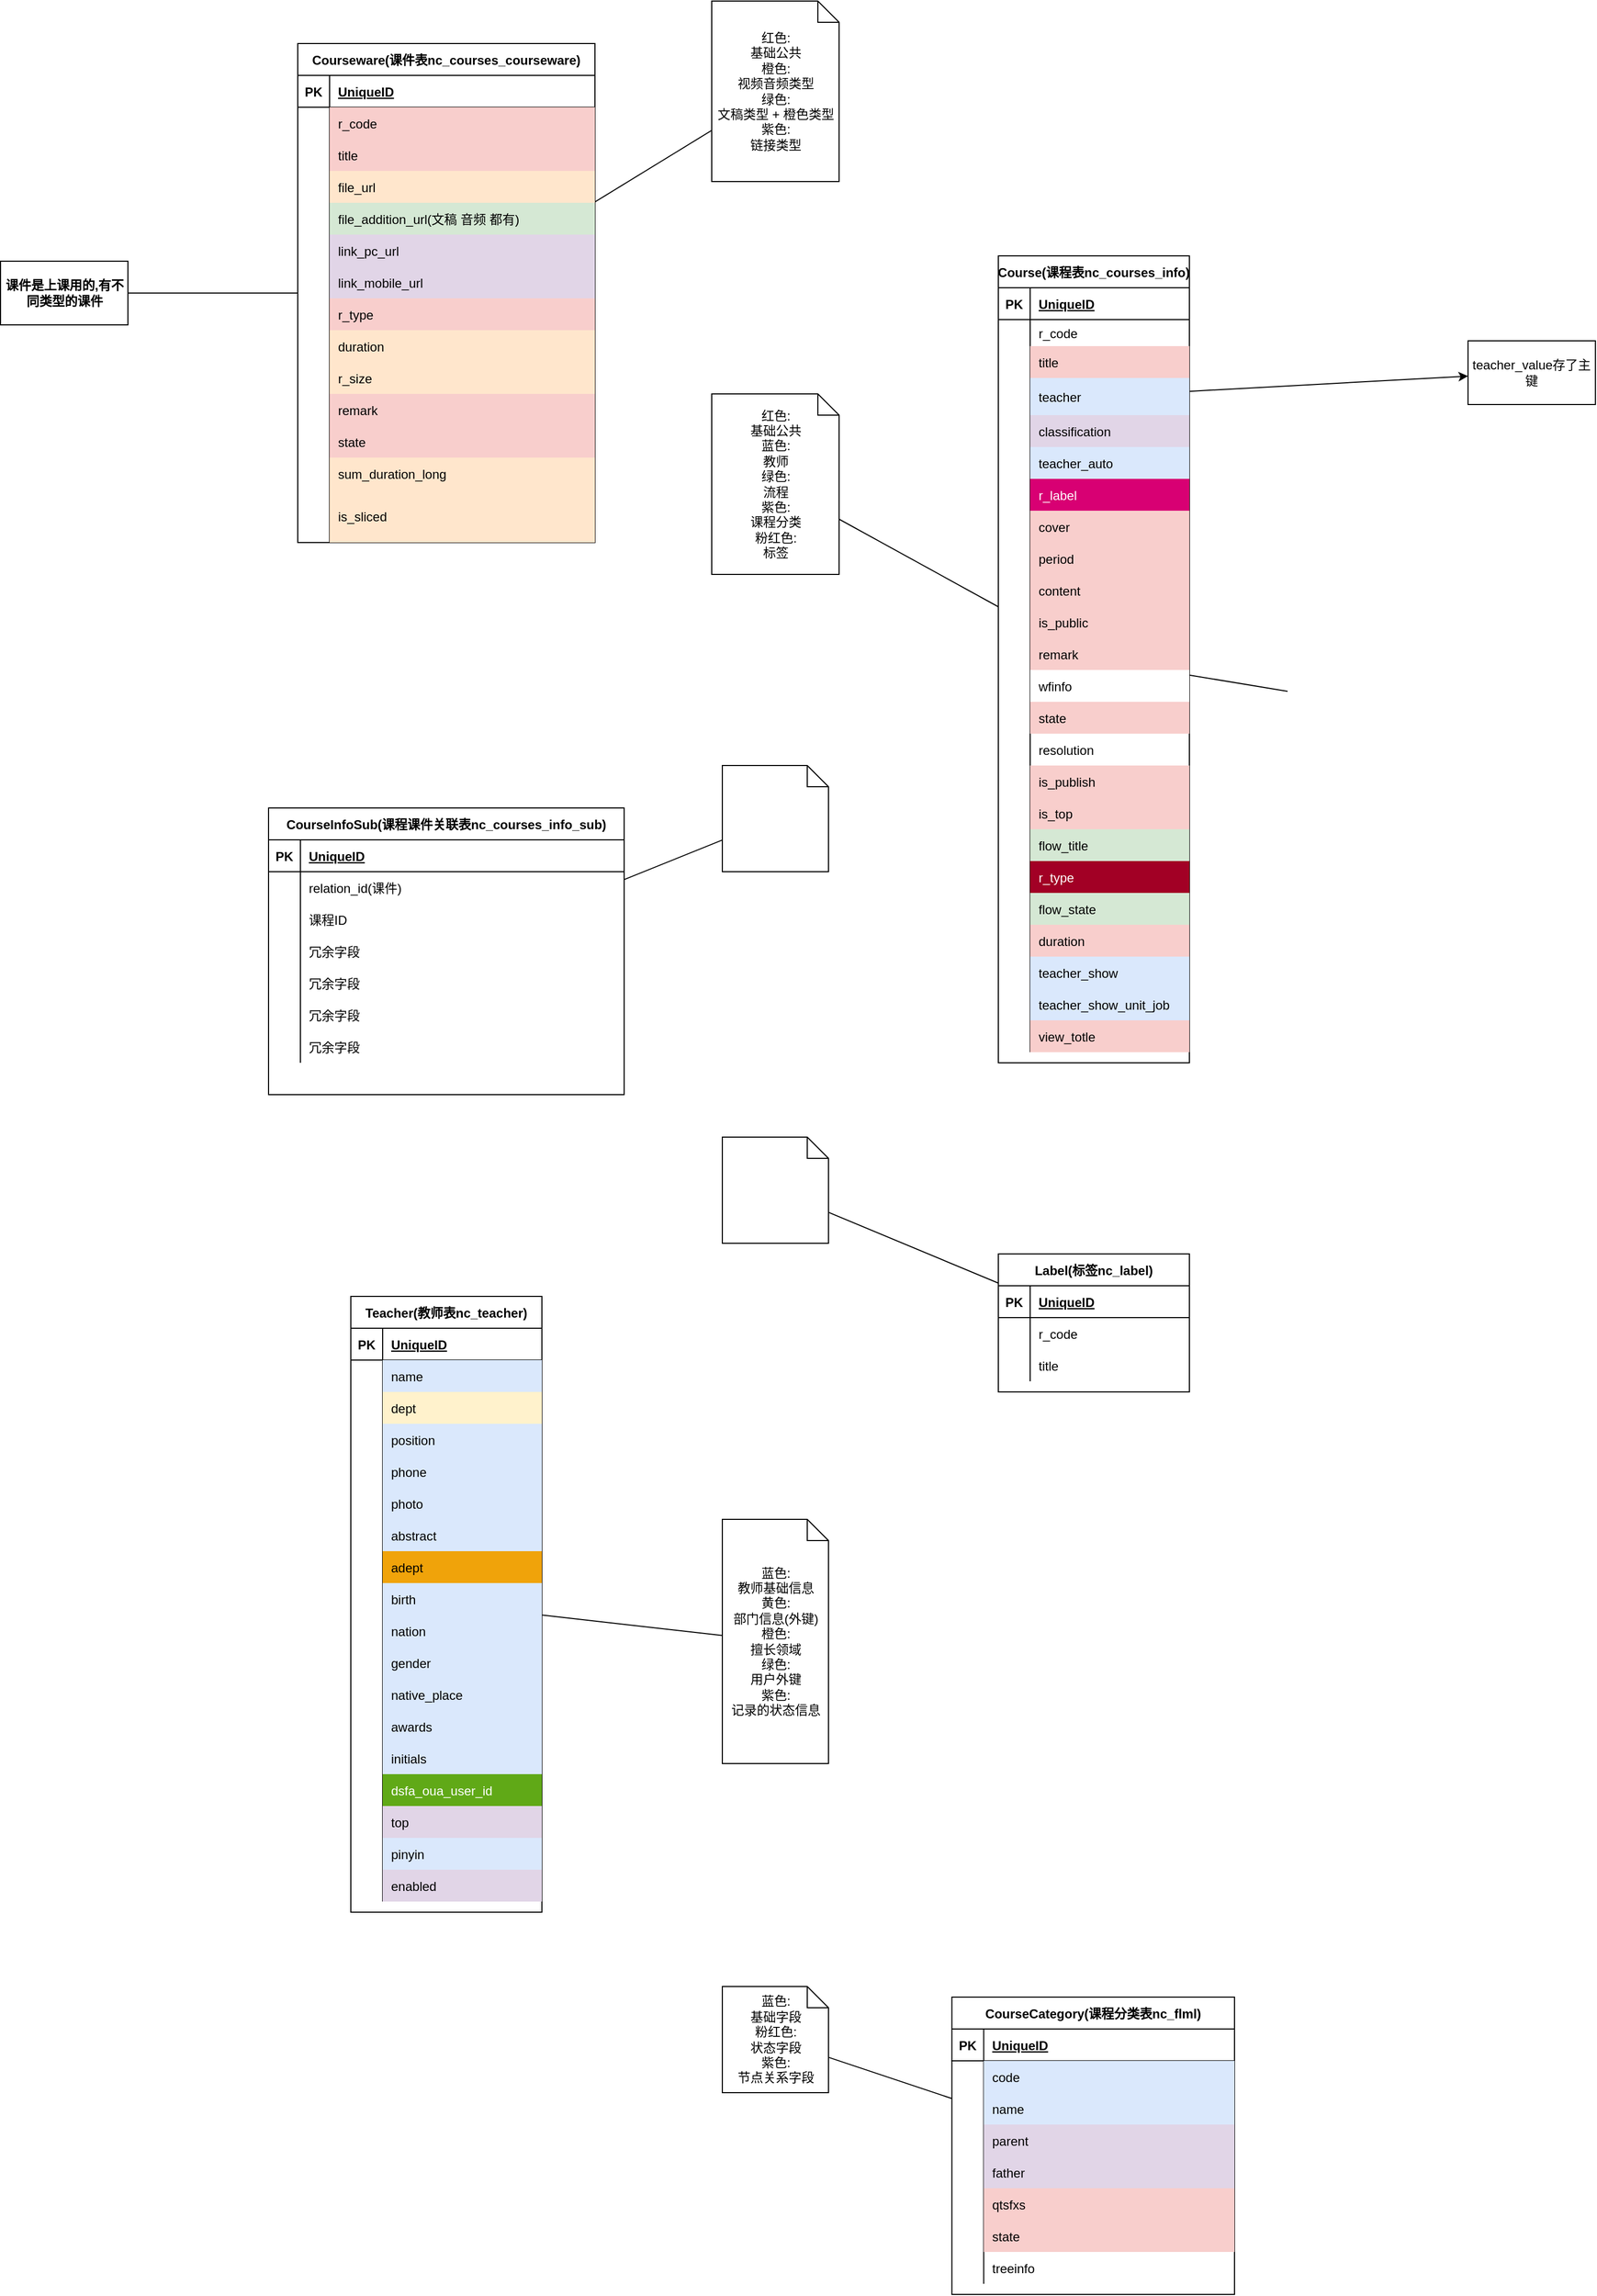 <mxfile version="14.6.13" type="device"><diagram id="C5RBs43oDa-KdzZeNtuy" name="Page-1"><mxGraphModel dx="1408" dy="808" grid="1" gridSize="10" guides="1" tooltips="1" connect="1" arrows="1" fold="1" page="1" pageScale="1" pageWidth="3300" pageHeight="4681" math="0" shadow="0"><root><mxCell id="WIyWlLk6GJQsqaUBKTNV-0"/><mxCell id="WIyWlLk6GJQsqaUBKTNV-1" parent="WIyWlLk6GJQsqaUBKTNV-0"/><mxCell id="e8OFM7UDNZnepFnYGwiS-53" style="rounded=0;orthogonalLoop=1;jettySize=auto;html=1;endArrow=none;endFill=0;" parent="WIyWlLk6GJQsqaUBKTNV-1" source="e8OFM7UDNZnepFnYGwiS-0" target="e8OFM7UDNZnepFnYGwiS-52" edge="1"><mxGeometry relative="1" as="geometry"/></mxCell><mxCell id="C0WlkA5hTOCuRSp_M3wK-31" value="" style="edgeStyle=none;rounded=0;orthogonalLoop=1;jettySize=auto;html=1;endArrow=none;endFill=0;" parent="WIyWlLk6GJQsqaUBKTNV-1" source="e8OFM7UDNZnepFnYGwiS-0" target="C0WlkA5hTOCuRSp_M3wK-30" edge="1"><mxGeometry relative="1" as="geometry"/></mxCell><mxCell id="e8OFM7UDNZnepFnYGwiS-0" value="Courseware(课件表nc_courses_courseware)" style="shape=table;startSize=30;container=1;collapsible=1;childLayout=tableLayout;fixedRows=1;rowLines=0;fontStyle=1;align=center;resizeLast=1;" parent="WIyWlLk6GJQsqaUBKTNV-1" vertex="1"><mxGeometry x="1537.5" y="1190" width="280" height="470" as="geometry"><mxRectangle x="520" y="420" width="150" height="30" as="alternateBounds"/></mxGeometry></mxCell><mxCell id="e8OFM7UDNZnepFnYGwiS-1" value="" style="shape=partialRectangle;collapsible=0;dropTarget=0;pointerEvents=0;fillColor=none;top=0;left=0;bottom=1;right=0;points=[[0,0.5],[1,0.5]];portConstraint=eastwest;" parent="e8OFM7UDNZnepFnYGwiS-0" vertex="1"><mxGeometry y="30" width="280" height="30" as="geometry"/></mxCell><mxCell id="e8OFM7UDNZnepFnYGwiS-2" value="PK" style="shape=partialRectangle;connectable=0;fillColor=none;top=0;left=0;bottom=0;right=0;fontStyle=1;overflow=hidden;" parent="e8OFM7UDNZnepFnYGwiS-1" vertex="1"><mxGeometry width="30" height="30" as="geometry"/></mxCell><mxCell id="e8OFM7UDNZnepFnYGwiS-3" value="UniqueID" style="shape=partialRectangle;connectable=0;fillColor=none;top=0;left=0;bottom=0;right=0;align=left;spacingLeft=6;fontStyle=5;overflow=hidden;" parent="e8OFM7UDNZnepFnYGwiS-1" vertex="1"><mxGeometry x="30" width="250" height="30" as="geometry"/></mxCell><mxCell id="e8OFM7UDNZnepFnYGwiS-4" value="" style="shape=partialRectangle;collapsible=0;dropTarget=0;pointerEvents=0;fillColor=none;top=0;left=0;bottom=0;right=0;points=[[0,0.5],[1,0.5]];portConstraint=eastwest;" parent="e8OFM7UDNZnepFnYGwiS-0" vertex="1"><mxGeometry y="60" width="280" height="30" as="geometry"/></mxCell><mxCell id="e8OFM7UDNZnepFnYGwiS-5" value="" style="shape=partialRectangle;connectable=0;fillColor=none;top=0;left=0;bottom=0;right=0;editable=1;overflow=hidden;" parent="e8OFM7UDNZnepFnYGwiS-4" vertex="1"><mxGeometry width="30" height="30" as="geometry"/></mxCell><mxCell id="e8OFM7UDNZnepFnYGwiS-6" value="r_code" style="shape=partialRectangle;connectable=0;fillColor=#f8cecc;top=0;left=0;bottom=0;right=0;align=left;spacingLeft=6;overflow=hidden;strokeColor=#b85450;" parent="e8OFM7UDNZnepFnYGwiS-4" vertex="1"><mxGeometry x="30" width="250" height="30" as="geometry"/></mxCell><mxCell id="e8OFM7UDNZnepFnYGwiS-7" value="" style="shape=partialRectangle;collapsible=0;dropTarget=0;pointerEvents=0;fillColor=none;top=0;left=0;bottom=0;right=0;points=[[0,0.5],[1,0.5]];portConstraint=eastwest;" parent="e8OFM7UDNZnepFnYGwiS-0" vertex="1"><mxGeometry y="90" width="280" height="30" as="geometry"/></mxCell><mxCell id="e8OFM7UDNZnepFnYGwiS-8" value="" style="shape=partialRectangle;connectable=0;fillColor=none;top=0;left=0;bottom=0;right=0;editable=1;overflow=hidden;" parent="e8OFM7UDNZnepFnYGwiS-7" vertex="1"><mxGeometry width="30" height="30" as="geometry"/></mxCell><mxCell id="e8OFM7UDNZnepFnYGwiS-9" value="title" style="shape=partialRectangle;connectable=0;fillColor=#f8cecc;top=0;left=0;bottom=0;right=0;align=left;spacingLeft=6;overflow=hidden;strokeColor=#b85450;" parent="e8OFM7UDNZnepFnYGwiS-7" vertex="1"><mxGeometry x="30" width="250" height="30" as="geometry"/></mxCell><mxCell id="e8OFM7UDNZnepFnYGwiS-10" value="" style="shape=partialRectangle;collapsible=0;dropTarget=0;pointerEvents=0;fillColor=none;top=0;left=0;bottom=0;right=0;points=[[0,0.5],[1,0.5]];portConstraint=eastwest;" parent="e8OFM7UDNZnepFnYGwiS-0" vertex="1"><mxGeometry y="120" width="280" height="30" as="geometry"/></mxCell><mxCell id="e8OFM7UDNZnepFnYGwiS-11" value="" style="shape=partialRectangle;connectable=0;fillColor=none;top=0;left=0;bottom=0;right=0;editable=1;overflow=hidden;" parent="e8OFM7UDNZnepFnYGwiS-10" vertex="1"><mxGeometry width="30" height="30" as="geometry"/></mxCell><mxCell id="e8OFM7UDNZnepFnYGwiS-12" value="file_url" style="shape=partialRectangle;connectable=0;fillColor=#ffe6cc;top=0;left=0;bottom=0;right=0;align=left;spacingLeft=6;overflow=hidden;strokeColor=#d79b00;" parent="e8OFM7UDNZnepFnYGwiS-10" vertex="1"><mxGeometry x="30" width="250" height="30" as="geometry"/></mxCell><mxCell id="e8OFM7UDNZnepFnYGwiS-16" value="" style="shape=partialRectangle;collapsible=0;dropTarget=0;pointerEvents=0;fillColor=none;top=0;left=0;bottom=0;right=0;points=[[0,0.5],[1,0.5]];portConstraint=eastwest;" parent="e8OFM7UDNZnepFnYGwiS-0" vertex="1"><mxGeometry y="150" width="280" height="30" as="geometry"/></mxCell><mxCell id="e8OFM7UDNZnepFnYGwiS-17" value="" style="shape=partialRectangle;connectable=0;fillColor=none;top=0;left=0;bottom=0;right=0;editable=1;overflow=hidden;" parent="e8OFM7UDNZnepFnYGwiS-16" vertex="1"><mxGeometry width="30" height="30" as="geometry"/></mxCell><mxCell id="e8OFM7UDNZnepFnYGwiS-18" value="file_addition_url(文稿 音频 都有)" style="shape=partialRectangle;connectable=0;fillColor=#d5e8d4;top=0;left=0;bottom=0;right=0;align=left;spacingLeft=6;overflow=hidden;strokeColor=#82b366;" parent="e8OFM7UDNZnepFnYGwiS-16" vertex="1"><mxGeometry x="30" width="250" height="30" as="geometry"/></mxCell><mxCell id="e8OFM7UDNZnepFnYGwiS-19" value="" style="shape=partialRectangle;collapsible=0;dropTarget=0;pointerEvents=0;fillColor=none;top=0;left=0;bottom=0;right=0;points=[[0,0.5],[1,0.5]];portConstraint=eastwest;" parent="e8OFM7UDNZnepFnYGwiS-0" vertex="1"><mxGeometry y="180" width="280" height="30" as="geometry"/></mxCell><mxCell id="e8OFM7UDNZnepFnYGwiS-20" value="" style="shape=partialRectangle;connectable=0;fillColor=none;top=0;left=0;bottom=0;right=0;editable=1;overflow=hidden;" parent="e8OFM7UDNZnepFnYGwiS-19" vertex="1"><mxGeometry width="30" height="30" as="geometry"/></mxCell><mxCell id="e8OFM7UDNZnepFnYGwiS-21" value="link_pc_url" style="shape=partialRectangle;connectable=0;fillColor=#e1d5e7;top=0;left=0;bottom=0;right=0;align=left;spacingLeft=6;overflow=hidden;strokeColor=#9673a6;" parent="e8OFM7UDNZnepFnYGwiS-19" vertex="1"><mxGeometry x="30" width="250" height="30" as="geometry"/></mxCell><mxCell id="e8OFM7UDNZnepFnYGwiS-22" value="" style="shape=partialRectangle;collapsible=0;dropTarget=0;pointerEvents=0;fillColor=none;top=0;left=0;bottom=0;right=0;points=[[0,0.5],[1,0.5]];portConstraint=eastwest;" parent="e8OFM7UDNZnepFnYGwiS-0" vertex="1"><mxGeometry y="210" width="280" height="30" as="geometry"/></mxCell><mxCell id="e8OFM7UDNZnepFnYGwiS-23" value="" style="shape=partialRectangle;connectable=0;fillColor=none;top=0;left=0;bottom=0;right=0;editable=1;overflow=hidden;" parent="e8OFM7UDNZnepFnYGwiS-22" vertex="1"><mxGeometry width="30" height="30" as="geometry"/></mxCell><mxCell id="e8OFM7UDNZnepFnYGwiS-24" value="link_mobile_url" style="shape=partialRectangle;connectable=0;fillColor=#e1d5e7;top=0;left=0;bottom=0;right=0;align=left;spacingLeft=6;overflow=hidden;strokeColor=#9673a6;" parent="e8OFM7UDNZnepFnYGwiS-22" vertex="1"><mxGeometry x="30" width="250" height="30" as="geometry"/></mxCell><mxCell id="e8OFM7UDNZnepFnYGwiS-25" value="" style="shape=partialRectangle;collapsible=0;dropTarget=0;pointerEvents=0;fillColor=none;top=0;left=0;bottom=0;right=0;points=[[0,0.5],[1,0.5]];portConstraint=eastwest;" parent="e8OFM7UDNZnepFnYGwiS-0" vertex="1"><mxGeometry y="240" width="280" height="30" as="geometry"/></mxCell><mxCell id="e8OFM7UDNZnepFnYGwiS-26" value="" style="shape=partialRectangle;connectable=0;fillColor=none;top=0;left=0;bottom=0;right=0;editable=1;overflow=hidden;" parent="e8OFM7UDNZnepFnYGwiS-25" vertex="1"><mxGeometry width="30" height="30" as="geometry"/></mxCell><mxCell id="e8OFM7UDNZnepFnYGwiS-27" value="r_type" style="shape=partialRectangle;connectable=0;fillColor=#f8cecc;top=0;left=0;bottom=0;right=0;align=left;spacingLeft=6;overflow=hidden;strokeColor=#b85450;" parent="e8OFM7UDNZnepFnYGwiS-25" vertex="1"><mxGeometry x="30" width="250" height="30" as="geometry"/></mxCell><mxCell id="e8OFM7UDNZnepFnYGwiS-28" value="" style="shape=partialRectangle;collapsible=0;dropTarget=0;pointerEvents=0;fillColor=none;top=0;left=0;bottom=0;right=0;points=[[0,0.5],[1,0.5]];portConstraint=eastwest;" parent="e8OFM7UDNZnepFnYGwiS-0" vertex="1"><mxGeometry y="270" width="280" height="30" as="geometry"/></mxCell><mxCell id="e8OFM7UDNZnepFnYGwiS-29" value="" style="shape=partialRectangle;connectable=0;fillColor=none;top=0;left=0;bottom=0;right=0;editable=1;overflow=hidden;" parent="e8OFM7UDNZnepFnYGwiS-28" vertex="1"><mxGeometry width="30" height="30" as="geometry"/></mxCell><mxCell id="e8OFM7UDNZnepFnYGwiS-30" value="duration" style="shape=partialRectangle;connectable=0;fillColor=#ffe6cc;top=0;left=0;bottom=0;right=0;align=left;spacingLeft=6;overflow=hidden;strokeColor=#d79b00;" parent="e8OFM7UDNZnepFnYGwiS-28" vertex="1"><mxGeometry x="30" width="250" height="30" as="geometry"/></mxCell><mxCell id="e8OFM7UDNZnepFnYGwiS-31" value="" style="shape=partialRectangle;collapsible=0;dropTarget=0;pointerEvents=0;fillColor=none;top=0;left=0;bottom=0;right=0;points=[[0,0.5],[1,0.5]];portConstraint=eastwest;" parent="e8OFM7UDNZnepFnYGwiS-0" vertex="1"><mxGeometry y="300" width="280" height="30" as="geometry"/></mxCell><mxCell id="e8OFM7UDNZnepFnYGwiS-32" value="" style="shape=partialRectangle;connectable=0;fillColor=none;top=0;left=0;bottom=0;right=0;editable=1;overflow=hidden;" parent="e8OFM7UDNZnepFnYGwiS-31" vertex="1"><mxGeometry width="30" height="30" as="geometry"/></mxCell><mxCell id="e8OFM7UDNZnepFnYGwiS-33" value="r_size" style="shape=partialRectangle;connectable=0;fillColor=#ffe6cc;top=0;left=0;bottom=0;right=0;align=left;spacingLeft=6;overflow=hidden;strokeColor=#d79b00;" parent="e8OFM7UDNZnepFnYGwiS-31" vertex="1"><mxGeometry x="30" width="250" height="30" as="geometry"/></mxCell><mxCell id="e8OFM7UDNZnepFnYGwiS-34" value="" style="shape=partialRectangle;collapsible=0;dropTarget=0;pointerEvents=0;fillColor=none;top=0;left=0;bottom=0;right=0;points=[[0,0.5],[1,0.5]];portConstraint=eastwest;" parent="e8OFM7UDNZnepFnYGwiS-0" vertex="1"><mxGeometry y="330" width="280" height="30" as="geometry"/></mxCell><mxCell id="e8OFM7UDNZnepFnYGwiS-35" value="" style="shape=partialRectangle;connectable=0;fillColor=none;top=0;left=0;bottom=0;right=0;editable=1;overflow=hidden;" parent="e8OFM7UDNZnepFnYGwiS-34" vertex="1"><mxGeometry width="30" height="30" as="geometry"/></mxCell><mxCell id="e8OFM7UDNZnepFnYGwiS-36" value="remark" style="shape=partialRectangle;connectable=0;fillColor=#f8cecc;top=0;left=0;bottom=0;right=0;align=left;spacingLeft=6;overflow=hidden;strokeColor=#b85450;" parent="e8OFM7UDNZnepFnYGwiS-34" vertex="1"><mxGeometry x="30" width="250" height="30" as="geometry"/></mxCell><mxCell id="e8OFM7UDNZnepFnYGwiS-37" value="" style="shape=partialRectangle;collapsible=0;dropTarget=0;pointerEvents=0;fillColor=none;top=0;left=0;bottom=0;right=0;points=[[0,0.5],[1,0.5]];portConstraint=eastwest;" parent="e8OFM7UDNZnepFnYGwiS-0" vertex="1"><mxGeometry y="360" width="280" height="30" as="geometry"/></mxCell><mxCell id="e8OFM7UDNZnepFnYGwiS-38" value="" style="shape=partialRectangle;connectable=0;fillColor=none;top=0;left=0;bottom=0;right=0;editable=1;overflow=hidden;" parent="e8OFM7UDNZnepFnYGwiS-37" vertex="1"><mxGeometry width="30" height="30" as="geometry"/></mxCell><mxCell id="e8OFM7UDNZnepFnYGwiS-39" value="state" style="shape=partialRectangle;connectable=0;fillColor=#f8cecc;top=0;left=0;bottom=0;right=0;align=left;spacingLeft=6;overflow=hidden;strokeColor=#b85450;" parent="e8OFM7UDNZnepFnYGwiS-37" vertex="1"><mxGeometry x="30" width="250" height="30" as="geometry"/></mxCell><mxCell id="e8OFM7UDNZnepFnYGwiS-40" value="" style="shape=partialRectangle;collapsible=0;dropTarget=0;pointerEvents=0;fillColor=none;top=0;left=0;bottom=0;right=0;points=[[0,0.5],[1,0.5]];portConstraint=eastwest;" parent="e8OFM7UDNZnepFnYGwiS-0" vertex="1"><mxGeometry y="390" width="280" height="30" as="geometry"/></mxCell><mxCell id="e8OFM7UDNZnepFnYGwiS-41" value="" style="shape=partialRectangle;connectable=0;fillColor=none;top=0;left=0;bottom=0;right=0;editable=1;overflow=hidden;" parent="e8OFM7UDNZnepFnYGwiS-40" vertex="1"><mxGeometry width="30" height="30" as="geometry"/></mxCell><mxCell id="e8OFM7UDNZnepFnYGwiS-42" value="sum_duration_long" style="shape=partialRectangle;connectable=0;fillColor=#ffe6cc;top=0;left=0;bottom=0;right=0;align=left;spacingLeft=6;overflow=hidden;strokeColor=#d79b00;" parent="e8OFM7UDNZnepFnYGwiS-40" vertex="1"><mxGeometry x="30" width="250" height="30" as="geometry"/></mxCell><mxCell id="e8OFM7UDNZnepFnYGwiS-43" value="" style="shape=partialRectangle;collapsible=0;dropTarget=0;pointerEvents=0;fillColor=none;top=0;left=0;bottom=0;right=0;points=[[0,0.5],[1,0.5]];portConstraint=eastwest;" parent="e8OFM7UDNZnepFnYGwiS-0" vertex="1"><mxGeometry y="420" width="280" height="50" as="geometry"/></mxCell><mxCell id="e8OFM7UDNZnepFnYGwiS-44" value="" style="shape=partialRectangle;connectable=0;fillColor=none;top=0;left=0;bottom=0;right=0;editable=1;overflow=hidden;" parent="e8OFM7UDNZnepFnYGwiS-43" vertex="1"><mxGeometry width="30" height="50" as="geometry"/></mxCell><mxCell id="e8OFM7UDNZnepFnYGwiS-45" value="is_sliced" style="shape=partialRectangle;connectable=0;fillColor=#ffe6cc;top=0;left=0;bottom=0;right=0;align=left;spacingLeft=6;overflow=hidden;strokeColor=#d79b00;" parent="e8OFM7UDNZnepFnYGwiS-43" vertex="1"><mxGeometry x="30" width="250" height="50" as="geometry"/></mxCell><mxCell id="e8OFM7UDNZnepFnYGwiS-52" value="红色:&lt;br&gt;基础公共&lt;br&gt;橙色:&lt;br&gt;视频音频类型&lt;br&gt;绿色:&lt;br&gt;文稿类型 + 橙色类型&lt;br&gt;紫色:&lt;br&gt;链接类型" style="shape=note;size=20;whiteSpace=wrap;html=1;" parent="WIyWlLk6GJQsqaUBKTNV-1" vertex="1"><mxGeometry x="1927.5" y="1150" width="120" height="170" as="geometry"/></mxCell><mxCell id="e8OFM7UDNZnepFnYGwiS-276" style="rounded=0;orthogonalLoop=1;jettySize=auto;html=1;endArrow=none;endFill=0;" parent="WIyWlLk6GJQsqaUBKTNV-1" source="e8OFM7UDNZnepFnYGwiS-54" target="e8OFM7UDNZnepFnYGwiS-275" edge="1"><mxGeometry relative="1" as="geometry"/></mxCell><mxCell id="C0WlkA5hTOCuRSp_M3wK-36" value="" style="edgeStyle=none;rounded=0;orthogonalLoop=1;jettySize=auto;html=1;endArrow=none;endFill=0;" parent="WIyWlLk6GJQsqaUBKTNV-1" source="e8OFM7UDNZnepFnYGwiS-54" edge="1"><mxGeometry relative="1" as="geometry"><mxPoint x="2470" y="1800.103" as="targetPoint"/></mxGeometry></mxCell><mxCell id="e8OFM7UDNZnepFnYGwiS-54" value="Course(课程表nc_courses_info)" style="shape=table;startSize=30;container=1;collapsible=1;childLayout=tableLayout;fixedRows=1;rowLines=0;fontStyle=1;align=center;resizeLast=1;" parent="WIyWlLk6GJQsqaUBKTNV-1" vertex="1"><mxGeometry x="2197.5" y="1390" width="180" height="760" as="geometry"><mxRectangle x="770" y="610" width="120" height="30" as="alternateBounds"/></mxGeometry></mxCell><mxCell id="e8OFM7UDNZnepFnYGwiS-55" value="" style="shape=partialRectangle;collapsible=0;dropTarget=0;pointerEvents=0;fillColor=none;top=0;left=0;bottom=1;right=0;points=[[0,0.5],[1,0.5]];portConstraint=eastwest;" parent="e8OFM7UDNZnepFnYGwiS-54" vertex="1"><mxGeometry y="30" width="180" height="30" as="geometry"/></mxCell><mxCell id="e8OFM7UDNZnepFnYGwiS-56" value="PK" style="shape=partialRectangle;connectable=0;fillColor=none;top=0;left=0;bottom=0;right=0;fontStyle=1;overflow=hidden;" parent="e8OFM7UDNZnepFnYGwiS-55" vertex="1"><mxGeometry width="30" height="30" as="geometry"/></mxCell><mxCell id="e8OFM7UDNZnepFnYGwiS-57" value="UniqueID" style="shape=partialRectangle;connectable=0;fillColor=none;top=0;left=0;bottom=0;right=0;align=left;spacingLeft=6;fontStyle=5;overflow=hidden;" parent="e8OFM7UDNZnepFnYGwiS-55" vertex="1"><mxGeometry x="30" width="150" height="30" as="geometry"/></mxCell><mxCell id="e8OFM7UDNZnepFnYGwiS-58" value="" style="shape=partialRectangle;collapsible=0;dropTarget=0;pointerEvents=0;fillColor=none;top=0;left=0;bottom=0;right=0;points=[[0,0.5],[1,0.5]];portConstraint=eastwest;" parent="e8OFM7UDNZnepFnYGwiS-54" vertex="1"><mxGeometry y="60" width="180" height="25" as="geometry"/></mxCell><mxCell id="e8OFM7UDNZnepFnYGwiS-59" value="" style="shape=partialRectangle;connectable=0;fillColor=none;top=0;left=0;bottom=0;right=0;editable=1;overflow=hidden;" parent="e8OFM7UDNZnepFnYGwiS-58" vertex="1"><mxGeometry width="30" height="25" as="geometry"/></mxCell><mxCell id="e8OFM7UDNZnepFnYGwiS-60" value="r_code" style="shape=partialRectangle;connectable=0;fillColor=none;top=0;left=0;bottom=0;right=0;align=left;spacingLeft=6;overflow=hidden;" parent="e8OFM7UDNZnepFnYGwiS-58" vertex="1"><mxGeometry x="30" width="150" height="25" as="geometry"/></mxCell><mxCell id="e8OFM7UDNZnepFnYGwiS-61" value="" style="shape=partialRectangle;collapsible=0;dropTarget=0;pointerEvents=0;fillColor=none;top=0;left=0;bottom=0;right=0;points=[[0,0.5],[1,0.5]];portConstraint=eastwest;" parent="e8OFM7UDNZnepFnYGwiS-54" vertex="1"><mxGeometry y="85" width="180" height="30" as="geometry"/></mxCell><mxCell id="e8OFM7UDNZnepFnYGwiS-62" value="" style="shape=partialRectangle;connectable=0;fillColor=none;top=0;left=0;bottom=0;right=0;editable=1;overflow=hidden;" parent="e8OFM7UDNZnepFnYGwiS-61" vertex="1"><mxGeometry width="30" height="30" as="geometry"/></mxCell><mxCell id="e8OFM7UDNZnepFnYGwiS-63" value="title" style="shape=partialRectangle;connectable=0;fillColor=#f8cecc;top=0;left=0;bottom=0;right=0;align=left;spacingLeft=6;overflow=hidden;strokeColor=#b85450;" parent="e8OFM7UDNZnepFnYGwiS-61" vertex="1"><mxGeometry x="30" width="150" height="30" as="geometry"/></mxCell><mxCell id="e8OFM7UDNZnepFnYGwiS-71" value="" style="shape=partialRectangle;collapsible=0;dropTarget=0;pointerEvents=0;fillColor=none;top=0;left=0;bottom=0;right=0;points=[[0,0.5],[1,0.5]];portConstraint=eastwest;" parent="e8OFM7UDNZnepFnYGwiS-54" vertex="1"><mxGeometry y="115" width="180" height="35" as="geometry"/></mxCell><mxCell id="e8OFM7UDNZnepFnYGwiS-72" value="" style="shape=partialRectangle;connectable=0;fillColor=none;top=0;left=0;bottom=0;right=0;editable=1;overflow=hidden;" parent="e8OFM7UDNZnepFnYGwiS-71" vertex="1"><mxGeometry width="30" height="35" as="geometry"/></mxCell><mxCell id="e8OFM7UDNZnepFnYGwiS-73" value="teacher" style="shape=partialRectangle;connectable=0;fillColor=#dae8fc;top=0;left=0;bottom=0;right=0;align=left;spacingLeft=6;overflow=hidden;strokeColor=#6c8ebf;" parent="e8OFM7UDNZnepFnYGwiS-71" vertex="1"><mxGeometry x="30" width="150" height="35" as="geometry"/></mxCell><mxCell id="e8OFM7UDNZnepFnYGwiS-64" value="" style="shape=partialRectangle;collapsible=0;dropTarget=0;pointerEvents=0;fillColor=none;top=0;left=0;bottom=0;right=0;points=[[0,0.5],[1,0.5]];portConstraint=eastwest;" parent="e8OFM7UDNZnepFnYGwiS-54" vertex="1"><mxGeometry y="150" width="180" height="30" as="geometry"/></mxCell><mxCell id="e8OFM7UDNZnepFnYGwiS-65" value="" style="shape=partialRectangle;connectable=0;fillColor=none;top=0;left=0;bottom=0;right=0;editable=1;overflow=hidden;" parent="e8OFM7UDNZnepFnYGwiS-64" vertex="1"><mxGeometry width="30" height="30" as="geometry"/></mxCell><mxCell id="e8OFM7UDNZnepFnYGwiS-66" value="classification" style="shape=partialRectangle;connectable=0;fillColor=#e1d5e7;top=0;left=0;bottom=0;right=0;align=left;spacingLeft=6;overflow=hidden;strokeColor=#9673a6;" parent="e8OFM7UDNZnepFnYGwiS-64" vertex="1"><mxGeometry x="30" width="150" height="30" as="geometry"/></mxCell><mxCell id="e8OFM7UDNZnepFnYGwiS-74" value="" style="shape=partialRectangle;collapsible=0;dropTarget=0;pointerEvents=0;fillColor=none;top=0;left=0;bottom=0;right=0;points=[[0,0.5],[1,0.5]];portConstraint=eastwest;" parent="e8OFM7UDNZnepFnYGwiS-54" vertex="1"><mxGeometry y="180" width="180" height="30" as="geometry"/></mxCell><mxCell id="e8OFM7UDNZnepFnYGwiS-75" value="" style="shape=partialRectangle;connectable=0;fillColor=none;top=0;left=0;bottom=0;right=0;editable=1;overflow=hidden;" parent="e8OFM7UDNZnepFnYGwiS-74" vertex="1"><mxGeometry width="30" height="30" as="geometry"/></mxCell><mxCell id="e8OFM7UDNZnepFnYGwiS-76" value="teacher_auto" style="shape=partialRectangle;connectable=0;fillColor=#dae8fc;top=0;left=0;bottom=0;right=0;align=left;spacingLeft=6;overflow=hidden;strokeColor=#6c8ebf;" parent="e8OFM7UDNZnepFnYGwiS-74" vertex="1"><mxGeometry x="30" width="150" height="30" as="geometry"/></mxCell><mxCell id="e8OFM7UDNZnepFnYGwiS-77" value="" style="shape=partialRectangle;collapsible=0;dropTarget=0;pointerEvents=0;fillColor=none;top=0;left=0;bottom=0;right=0;points=[[0,0.5],[1,0.5]];portConstraint=eastwest;" parent="e8OFM7UDNZnepFnYGwiS-54" vertex="1"><mxGeometry y="210" width="180" height="30" as="geometry"/></mxCell><mxCell id="e8OFM7UDNZnepFnYGwiS-78" value="" style="shape=partialRectangle;connectable=0;fillColor=none;top=0;left=0;bottom=0;right=0;editable=1;overflow=hidden;" parent="e8OFM7UDNZnepFnYGwiS-77" vertex="1"><mxGeometry width="30" height="30" as="geometry"/></mxCell><mxCell id="e8OFM7UDNZnepFnYGwiS-79" value="r_label" style="shape=partialRectangle;connectable=0;fillColor=#d80073;top=0;left=0;bottom=0;right=0;align=left;spacingLeft=6;overflow=hidden;strokeColor=#A50040;fontColor=#ffffff;" parent="e8OFM7UDNZnepFnYGwiS-77" vertex="1"><mxGeometry x="30" width="150" height="30" as="geometry"/></mxCell><mxCell id="e8OFM7UDNZnepFnYGwiS-80" value="" style="shape=partialRectangle;collapsible=0;dropTarget=0;pointerEvents=0;fillColor=none;top=0;left=0;bottom=0;right=0;points=[[0,0.5],[1,0.5]];portConstraint=eastwest;" parent="e8OFM7UDNZnepFnYGwiS-54" vertex="1"><mxGeometry y="240" width="180" height="30" as="geometry"/></mxCell><mxCell id="e8OFM7UDNZnepFnYGwiS-81" value="" style="shape=partialRectangle;connectable=0;fillColor=none;top=0;left=0;bottom=0;right=0;editable=1;overflow=hidden;" parent="e8OFM7UDNZnepFnYGwiS-80" vertex="1"><mxGeometry width="30" height="30" as="geometry"/></mxCell><mxCell id="e8OFM7UDNZnepFnYGwiS-82" value="cover" style="shape=partialRectangle;connectable=0;fillColor=#f8cecc;top=0;left=0;bottom=0;right=0;align=left;spacingLeft=6;overflow=hidden;strokeColor=#b85450;" parent="e8OFM7UDNZnepFnYGwiS-80" vertex="1"><mxGeometry x="30" width="150" height="30" as="geometry"/></mxCell><mxCell id="e8OFM7UDNZnepFnYGwiS-83" value="" style="shape=partialRectangle;collapsible=0;dropTarget=0;pointerEvents=0;fillColor=none;top=0;left=0;bottom=0;right=0;points=[[0,0.5],[1,0.5]];portConstraint=eastwest;" parent="e8OFM7UDNZnepFnYGwiS-54" vertex="1"><mxGeometry y="270" width="180" height="30" as="geometry"/></mxCell><mxCell id="e8OFM7UDNZnepFnYGwiS-84" value="" style="shape=partialRectangle;connectable=0;fillColor=none;top=0;left=0;bottom=0;right=0;editable=1;overflow=hidden;" parent="e8OFM7UDNZnepFnYGwiS-83" vertex="1"><mxGeometry width="30" height="30" as="geometry"/></mxCell><mxCell id="e8OFM7UDNZnepFnYGwiS-85" value="period" style="shape=partialRectangle;connectable=0;fillColor=#f8cecc;top=0;left=0;bottom=0;right=0;align=left;spacingLeft=6;overflow=hidden;strokeColor=#b85450;" parent="e8OFM7UDNZnepFnYGwiS-83" vertex="1"><mxGeometry x="30" width="150" height="30" as="geometry"/></mxCell><mxCell id="e8OFM7UDNZnepFnYGwiS-86" value="" style="shape=partialRectangle;collapsible=0;dropTarget=0;pointerEvents=0;fillColor=none;top=0;left=0;bottom=0;right=0;points=[[0,0.5],[1,0.5]];portConstraint=eastwest;" parent="e8OFM7UDNZnepFnYGwiS-54" vertex="1"><mxGeometry y="300" width="180" height="30" as="geometry"/></mxCell><mxCell id="e8OFM7UDNZnepFnYGwiS-87" value="" style="shape=partialRectangle;connectable=0;fillColor=none;top=0;left=0;bottom=0;right=0;editable=1;overflow=hidden;" parent="e8OFM7UDNZnepFnYGwiS-86" vertex="1"><mxGeometry width="30" height="30" as="geometry"/></mxCell><mxCell id="e8OFM7UDNZnepFnYGwiS-88" value="content" style="shape=partialRectangle;connectable=0;fillColor=#f8cecc;top=0;left=0;bottom=0;right=0;align=left;spacingLeft=6;overflow=hidden;strokeColor=#b85450;" parent="e8OFM7UDNZnepFnYGwiS-86" vertex="1"><mxGeometry x="30" width="150" height="30" as="geometry"/></mxCell><mxCell id="e8OFM7UDNZnepFnYGwiS-89" value="" style="shape=partialRectangle;collapsible=0;dropTarget=0;pointerEvents=0;fillColor=none;top=0;left=0;bottom=0;right=0;points=[[0,0.5],[1,0.5]];portConstraint=eastwest;" parent="e8OFM7UDNZnepFnYGwiS-54" vertex="1"><mxGeometry y="330" width="180" height="30" as="geometry"/></mxCell><mxCell id="e8OFM7UDNZnepFnYGwiS-90" value="" style="shape=partialRectangle;connectable=0;fillColor=none;top=0;left=0;bottom=0;right=0;editable=1;overflow=hidden;" parent="e8OFM7UDNZnepFnYGwiS-89" vertex="1"><mxGeometry width="30" height="30" as="geometry"/></mxCell><mxCell id="e8OFM7UDNZnepFnYGwiS-91" value="is_public" style="shape=partialRectangle;connectable=0;fillColor=#f8cecc;top=0;left=0;bottom=0;right=0;align=left;spacingLeft=6;overflow=hidden;strokeColor=#b85450;" parent="e8OFM7UDNZnepFnYGwiS-89" vertex="1"><mxGeometry x="30" width="150" height="30" as="geometry"/></mxCell><mxCell id="e8OFM7UDNZnepFnYGwiS-92" value="" style="shape=partialRectangle;collapsible=0;dropTarget=0;pointerEvents=0;fillColor=none;top=0;left=0;bottom=0;right=0;points=[[0,0.5],[1,0.5]];portConstraint=eastwest;" parent="e8OFM7UDNZnepFnYGwiS-54" vertex="1"><mxGeometry y="360" width="180" height="30" as="geometry"/></mxCell><mxCell id="e8OFM7UDNZnepFnYGwiS-93" value="" style="shape=partialRectangle;connectable=0;fillColor=none;top=0;left=0;bottom=0;right=0;editable=1;overflow=hidden;" parent="e8OFM7UDNZnepFnYGwiS-92" vertex="1"><mxGeometry width="30" height="30" as="geometry"/></mxCell><mxCell id="e8OFM7UDNZnepFnYGwiS-94" value="remark" style="shape=partialRectangle;connectable=0;fillColor=#f8cecc;top=0;left=0;bottom=0;right=0;align=left;spacingLeft=6;overflow=hidden;strokeColor=#b85450;" parent="e8OFM7UDNZnepFnYGwiS-92" vertex="1"><mxGeometry x="30" width="150" height="30" as="geometry"/></mxCell><mxCell id="e8OFM7UDNZnepFnYGwiS-95" value="" style="shape=partialRectangle;collapsible=0;dropTarget=0;pointerEvents=0;fillColor=none;top=0;left=0;bottom=0;right=0;points=[[0,0.5],[1,0.5]];portConstraint=eastwest;" parent="e8OFM7UDNZnepFnYGwiS-54" vertex="1"><mxGeometry y="390" width="180" height="30" as="geometry"/></mxCell><mxCell id="e8OFM7UDNZnepFnYGwiS-96" value="&#10;&#10;&lt;span style=&quot;color: rgb(96, 98, 102); font-size: 14px; font-style: normal; font-weight: 400; letter-spacing: normal; text-align: center; text-indent: 0px; text-transform: none; word-spacing: 0px; background-color: rgb(245, 247, 250); display: inline; float: none;&quot;&gt;wfinfo&lt;/span&gt;&#10;&#10;" style="shape=partialRectangle;connectable=0;fillColor=none;top=0;left=0;bottom=0;right=0;editable=1;overflow=hidden;" parent="e8OFM7UDNZnepFnYGwiS-95" vertex="1"><mxGeometry width="30" height="30" as="geometry"/></mxCell><mxCell id="e8OFM7UDNZnepFnYGwiS-97" value="wfinfo" style="shape=partialRectangle;connectable=0;top=0;left=0;bottom=0;right=0;align=left;spacingLeft=6;overflow=hidden;" parent="e8OFM7UDNZnepFnYGwiS-95" vertex="1"><mxGeometry x="30" width="150" height="30" as="geometry"/></mxCell><mxCell id="e8OFM7UDNZnepFnYGwiS-98" value="" style="shape=partialRectangle;collapsible=0;dropTarget=0;pointerEvents=0;fillColor=none;top=0;left=0;bottom=0;right=0;points=[[0,0.5],[1,0.5]];portConstraint=eastwest;" parent="e8OFM7UDNZnepFnYGwiS-54" vertex="1"><mxGeometry y="420" width="180" height="30" as="geometry"/></mxCell><mxCell id="e8OFM7UDNZnepFnYGwiS-99" value="" style="shape=partialRectangle;connectable=0;fillColor=none;top=0;left=0;bottom=0;right=0;editable=1;overflow=hidden;" parent="e8OFM7UDNZnepFnYGwiS-98" vertex="1"><mxGeometry width="30" height="30" as="geometry"/></mxCell><mxCell id="e8OFM7UDNZnepFnYGwiS-100" value="state" style="shape=partialRectangle;connectable=0;fillColor=#f8cecc;top=0;left=0;bottom=0;right=0;align=left;spacingLeft=6;overflow=hidden;strokeColor=#b85450;" parent="e8OFM7UDNZnepFnYGwiS-98" vertex="1"><mxGeometry x="30" width="150" height="30" as="geometry"/></mxCell><mxCell id="e8OFM7UDNZnepFnYGwiS-101" value="" style="shape=partialRectangle;collapsible=0;dropTarget=0;pointerEvents=0;fillColor=none;top=0;left=0;bottom=0;right=0;points=[[0,0.5],[1,0.5]];portConstraint=eastwest;" parent="e8OFM7UDNZnepFnYGwiS-54" vertex="1"><mxGeometry y="450" width="180" height="30" as="geometry"/></mxCell><mxCell id="e8OFM7UDNZnepFnYGwiS-102" value="" style="shape=partialRectangle;connectable=0;fillColor=none;top=0;left=0;bottom=0;right=0;editable=1;overflow=hidden;" parent="e8OFM7UDNZnepFnYGwiS-101" vertex="1"><mxGeometry width="30" height="30" as="geometry"/></mxCell><mxCell id="e8OFM7UDNZnepFnYGwiS-103" value="resolution" style="shape=partialRectangle;connectable=0;fillColor=none;top=0;left=0;bottom=0;right=0;align=left;spacingLeft=6;overflow=hidden;" parent="e8OFM7UDNZnepFnYGwiS-101" vertex="1"><mxGeometry x="30" width="150" height="30" as="geometry"/></mxCell><mxCell id="e8OFM7UDNZnepFnYGwiS-104" value="" style="shape=partialRectangle;collapsible=0;dropTarget=0;pointerEvents=0;fillColor=none;top=0;left=0;bottom=0;right=0;points=[[0,0.5],[1,0.5]];portConstraint=eastwest;" parent="e8OFM7UDNZnepFnYGwiS-54" vertex="1"><mxGeometry y="480" width="180" height="30" as="geometry"/></mxCell><mxCell id="e8OFM7UDNZnepFnYGwiS-105" value="" style="shape=partialRectangle;connectable=0;fillColor=none;top=0;left=0;bottom=0;right=0;editable=1;overflow=hidden;" parent="e8OFM7UDNZnepFnYGwiS-104" vertex="1"><mxGeometry width="30" height="30" as="geometry"/></mxCell><mxCell id="e8OFM7UDNZnepFnYGwiS-106" value="is_publish" style="shape=partialRectangle;connectable=0;fillColor=#f8cecc;top=0;left=0;bottom=0;right=0;align=left;spacingLeft=6;overflow=hidden;strokeColor=#b85450;" parent="e8OFM7UDNZnepFnYGwiS-104" vertex="1"><mxGeometry x="30" width="150" height="30" as="geometry"/></mxCell><mxCell id="e8OFM7UDNZnepFnYGwiS-107" value="" style="shape=partialRectangle;collapsible=0;dropTarget=0;pointerEvents=0;fillColor=none;top=0;left=0;bottom=0;right=0;points=[[0,0.5],[1,0.5]];portConstraint=eastwest;" parent="e8OFM7UDNZnepFnYGwiS-54" vertex="1"><mxGeometry y="510" width="180" height="30" as="geometry"/></mxCell><mxCell id="e8OFM7UDNZnepFnYGwiS-108" value="" style="shape=partialRectangle;connectable=0;fillColor=none;top=0;left=0;bottom=0;right=0;editable=1;overflow=hidden;" parent="e8OFM7UDNZnepFnYGwiS-107" vertex="1"><mxGeometry width="30" height="30" as="geometry"/></mxCell><mxCell id="e8OFM7UDNZnepFnYGwiS-109" value="is_top" style="shape=partialRectangle;connectable=0;fillColor=#f8cecc;top=0;left=0;bottom=0;right=0;align=left;spacingLeft=6;overflow=hidden;strokeColor=#b85450;" parent="e8OFM7UDNZnepFnYGwiS-107" vertex="1"><mxGeometry x="30" width="150" height="30" as="geometry"/></mxCell><mxCell id="e8OFM7UDNZnepFnYGwiS-110" value="" style="shape=partialRectangle;collapsible=0;dropTarget=0;pointerEvents=0;fillColor=none;top=0;left=0;bottom=0;right=0;points=[[0,0.5],[1,0.5]];portConstraint=eastwest;" parent="e8OFM7UDNZnepFnYGwiS-54" vertex="1"><mxGeometry y="540" width="180" height="30" as="geometry"/></mxCell><mxCell id="e8OFM7UDNZnepFnYGwiS-111" value="" style="shape=partialRectangle;connectable=0;fillColor=none;top=0;left=0;bottom=0;right=0;editable=1;overflow=hidden;" parent="e8OFM7UDNZnepFnYGwiS-110" vertex="1"><mxGeometry width="30" height="30" as="geometry"/></mxCell><mxCell id="e8OFM7UDNZnepFnYGwiS-112" value="flow_title" style="shape=partialRectangle;connectable=0;fillColor=#d5e8d4;top=0;left=0;bottom=0;right=0;align=left;spacingLeft=6;overflow=hidden;strokeColor=#82b366;" parent="e8OFM7UDNZnepFnYGwiS-110" vertex="1"><mxGeometry x="30" width="150" height="30" as="geometry"/></mxCell><mxCell id="e8OFM7UDNZnepFnYGwiS-113" value="" style="shape=partialRectangle;collapsible=0;dropTarget=0;pointerEvents=0;fillColor=none;top=0;left=0;bottom=0;right=0;points=[[0,0.5],[1,0.5]];portConstraint=eastwest;" parent="e8OFM7UDNZnepFnYGwiS-54" vertex="1"><mxGeometry y="570" width="180" height="30" as="geometry"/></mxCell><mxCell id="e8OFM7UDNZnepFnYGwiS-114" value="" style="shape=partialRectangle;connectable=0;fillColor=none;top=0;left=0;bottom=0;right=0;editable=1;overflow=hidden;" parent="e8OFM7UDNZnepFnYGwiS-113" vertex="1"><mxGeometry width="30" height="30" as="geometry"/></mxCell><mxCell id="e8OFM7UDNZnepFnYGwiS-115" value="r_type" style="shape=partialRectangle;connectable=0;fillColor=#a20025;top=0;left=0;bottom=0;right=0;align=left;spacingLeft=6;overflow=hidden;strokeColor=#6F0000;fontColor=#ffffff;" parent="e8OFM7UDNZnepFnYGwiS-113" vertex="1"><mxGeometry x="30" width="150" height="30" as="geometry"/></mxCell><mxCell id="e8OFM7UDNZnepFnYGwiS-116" value="" style="shape=partialRectangle;collapsible=0;dropTarget=0;pointerEvents=0;fillColor=none;top=0;left=0;bottom=0;right=0;points=[[0,0.5],[1,0.5]];portConstraint=eastwest;" parent="e8OFM7UDNZnepFnYGwiS-54" vertex="1"><mxGeometry y="600" width="180" height="30" as="geometry"/></mxCell><mxCell id="e8OFM7UDNZnepFnYGwiS-117" value="" style="shape=partialRectangle;connectable=0;fillColor=none;top=0;left=0;bottom=0;right=0;editable=1;overflow=hidden;" parent="e8OFM7UDNZnepFnYGwiS-116" vertex="1"><mxGeometry width="30" height="30" as="geometry"/></mxCell><mxCell id="e8OFM7UDNZnepFnYGwiS-118" value="flow_state" style="shape=partialRectangle;connectable=0;fillColor=#d5e8d4;top=0;left=0;bottom=0;right=0;align=left;spacingLeft=6;overflow=hidden;strokeColor=#82b366;" parent="e8OFM7UDNZnepFnYGwiS-116" vertex="1"><mxGeometry x="30" width="150" height="30" as="geometry"/></mxCell><mxCell id="e8OFM7UDNZnepFnYGwiS-119" value="" style="shape=partialRectangle;collapsible=0;dropTarget=0;pointerEvents=0;fillColor=none;top=0;left=0;bottom=0;right=0;points=[[0,0.5],[1,0.5]];portConstraint=eastwest;" parent="e8OFM7UDNZnepFnYGwiS-54" vertex="1"><mxGeometry y="630" width="180" height="30" as="geometry"/></mxCell><mxCell id="e8OFM7UDNZnepFnYGwiS-120" value="" style="shape=partialRectangle;connectable=0;fillColor=none;top=0;left=0;bottom=0;right=0;editable=1;overflow=hidden;" parent="e8OFM7UDNZnepFnYGwiS-119" vertex="1"><mxGeometry width="30" height="30" as="geometry"/></mxCell><mxCell id="e8OFM7UDNZnepFnYGwiS-121" value="duration" style="shape=partialRectangle;connectable=0;fillColor=#f8cecc;top=0;left=0;bottom=0;right=0;align=left;spacingLeft=6;overflow=hidden;strokeColor=#b85450;" parent="e8OFM7UDNZnepFnYGwiS-119" vertex="1"><mxGeometry x="30" width="150" height="30" as="geometry"/></mxCell><mxCell id="e8OFM7UDNZnepFnYGwiS-122" value="" style="shape=partialRectangle;collapsible=0;dropTarget=0;pointerEvents=0;fillColor=none;top=0;left=0;bottom=0;right=0;points=[[0,0.5],[1,0.5]];portConstraint=eastwest;" parent="e8OFM7UDNZnepFnYGwiS-54" vertex="1"><mxGeometry y="660" width="180" height="30" as="geometry"/></mxCell><mxCell id="e8OFM7UDNZnepFnYGwiS-123" value="" style="shape=partialRectangle;connectable=0;fillColor=none;top=0;left=0;bottom=0;right=0;editable=1;overflow=hidden;" parent="e8OFM7UDNZnepFnYGwiS-122" vertex="1"><mxGeometry width="30" height="30" as="geometry"/></mxCell><mxCell id="e8OFM7UDNZnepFnYGwiS-124" value="teacher_show" style="shape=partialRectangle;connectable=0;fillColor=#dae8fc;top=0;left=0;bottom=0;right=0;align=left;spacingLeft=6;overflow=hidden;strokeColor=#6c8ebf;" parent="e8OFM7UDNZnepFnYGwiS-122" vertex="1"><mxGeometry x="30" width="150" height="30" as="geometry"/></mxCell><mxCell id="e8OFM7UDNZnepFnYGwiS-125" value="" style="shape=partialRectangle;collapsible=0;dropTarget=0;pointerEvents=0;fillColor=none;top=0;left=0;bottom=0;right=0;points=[[0,0.5],[1,0.5]];portConstraint=eastwest;" parent="e8OFM7UDNZnepFnYGwiS-54" vertex="1"><mxGeometry y="690" width="180" height="30" as="geometry"/></mxCell><mxCell id="e8OFM7UDNZnepFnYGwiS-126" value="" style="shape=partialRectangle;connectable=0;fillColor=none;top=0;left=0;bottom=0;right=0;editable=1;overflow=hidden;" parent="e8OFM7UDNZnepFnYGwiS-125" vertex="1"><mxGeometry width="30" height="30" as="geometry"/></mxCell><mxCell id="e8OFM7UDNZnepFnYGwiS-127" value="teacher_show_unit_job" style="shape=partialRectangle;connectable=0;fillColor=#dae8fc;top=0;left=0;bottom=0;right=0;align=left;spacingLeft=6;overflow=hidden;strokeColor=#6c8ebf;" parent="e8OFM7UDNZnepFnYGwiS-125" vertex="1"><mxGeometry x="30" width="150" height="30" as="geometry"/></mxCell><mxCell id="e8OFM7UDNZnepFnYGwiS-128" value="" style="shape=partialRectangle;collapsible=0;dropTarget=0;pointerEvents=0;fillColor=none;top=0;left=0;bottom=0;right=0;points=[[0,0.5],[1,0.5]];portConstraint=eastwest;" parent="e8OFM7UDNZnepFnYGwiS-54" vertex="1"><mxGeometry y="720" width="180" height="30" as="geometry"/></mxCell><mxCell id="e8OFM7UDNZnepFnYGwiS-129" value="" style="shape=partialRectangle;connectable=0;fillColor=none;top=0;left=0;bottom=0;right=0;editable=1;overflow=hidden;" parent="e8OFM7UDNZnepFnYGwiS-128" vertex="1"><mxGeometry width="30" height="30" as="geometry"/></mxCell><mxCell id="e8OFM7UDNZnepFnYGwiS-130" value="view_totle" style="shape=partialRectangle;connectable=0;fillColor=#f8cecc;top=0;left=0;bottom=0;right=0;align=left;spacingLeft=6;overflow=hidden;strokeColor=#b85450;" parent="e8OFM7UDNZnepFnYGwiS-128" vertex="1"><mxGeometry x="30" width="150" height="30" as="geometry"/></mxCell><mxCell id="e8OFM7UDNZnepFnYGwiS-275" value="红色:&lt;br&gt;基础公共&lt;br&gt;蓝色:&lt;br&gt;教师&lt;br&gt;绿色:&lt;br&gt;流程&lt;br&gt;紫色:&lt;br&gt;课程分类&lt;br&gt;粉红色:&lt;br&gt;标签" style="shape=note;size=20;whiteSpace=wrap;html=1;" parent="WIyWlLk6GJQsqaUBKTNV-1" vertex="1"><mxGeometry x="1927.5" y="1520" width="120" height="170" as="geometry"/></mxCell><mxCell id="e8OFM7UDNZnepFnYGwiS-277" value="CourseInfoSub(课程课件关联表nc_courses_info_sub)" style="shape=table;startSize=30;container=1;collapsible=1;childLayout=tableLayout;fixedRows=1;rowLines=0;fontStyle=1;align=center;resizeLast=1;" parent="WIyWlLk6GJQsqaUBKTNV-1" vertex="1"><mxGeometry x="1510" y="1910" width="335" height="270" as="geometry"><mxRectangle x="600" y="530" width="210" height="30" as="alternateBounds"/></mxGeometry></mxCell><mxCell id="e8OFM7UDNZnepFnYGwiS-278" value="" style="shape=partialRectangle;collapsible=0;dropTarget=0;pointerEvents=0;fillColor=none;top=0;left=0;bottom=1;right=0;points=[[0,0.5],[1,0.5]];portConstraint=eastwest;" parent="e8OFM7UDNZnepFnYGwiS-277" vertex="1"><mxGeometry y="30" width="335" height="30" as="geometry"/></mxCell><mxCell id="e8OFM7UDNZnepFnYGwiS-279" value="PK" style="shape=partialRectangle;connectable=0;fillColor=none;top=0;left=0;bottom=0;right=0;fontStyle=1;overflow=hidden;" parent="e8OFM7UDNZnepFnYGwiS-278" vertex="1"><mxGeometry width="30" height="30" as="geometry"/></mxCell><mxCell id="e8OFM7UDNZnepFnYGwiS-280" value="UniqueID" style="shape=partialRectangle;connectable=0;fillColor=none;top=0;left=0;bottom=0;right=0;align=left;spacingLeft=6;fontStyle=5;overflow=hidden;" parent="e8OFM7UDNZnepFnYGwiS-278" vertex="1"><mxGeometry x="30" width="305" height="30" as="geometry"/></mxCell><mxCell id="e8OFM7UDNZnepFnYGwiS-281" value="" style="shape=partialRectangle;collapsible=0;dropTarget=0;pointerEvents=0;fillColor=none;top=0;left=0;bottom=0;right=0;points=[[0,0.5],[1,0.5]];portConstraint=eastwest;" parent="e8OFM7UDNZnepFnYGwiS-277" vertex="1"><mxGeometry y="60" width="335" height="30" as="geometry"/></mxCell><mxCell id="e8OFM7UDNZnepFnYGwiS-282" value="" style="shape=partialRectangle;connectable=0;fillColor=none;top=0;left=0;bottom=0;right=0;editable=1;overflow=hidden;" parent="e8OFM7UDNZnepFnYGwiS-281" vertex="1"><mxGeometry width="30" height="30" as="geometry"/></mxCell><mxCell id="e8OFM7UDNZnepFnYGwiS-283" value="relation_id(课件)" style="shape=partialRectangle;connectable=0;fillColor=none;top=0;left=0;bottom=0;right=0;align=left;spacingLeft=6;overflow=hidden;" parent="e8OFM7UDNZnepFnYGwiS-281" vertex="1"><mxGeometry x="30" width="305" height="30" as="geometry"/></mxCell><mxCell id="e8OFM7UDNZnepFnYGwiS-284" value="" style="shape=partialRectangle;collapsible=0;dropTarget=0;pointerEvents=0;fillColor=none;top=0;left=0;bottom=0;right=0;points=[[0,0.5],[1,0.5]];portConstraint=eastwest;" parent="e8OFM7UDNZnepFnYGwiS-277" vertex="1"><mxGeometry y="90" width="335" height="30" as="geometry"/></mxCell><mxCell id="e8OFM7UDNZnepFnYGwiS-285" value="" style="shape=partialRectangle;connectable=0;fillColor=none;top=0;left=0;bottom=0;right=0;editable=1;overflow=hidden;" parent="e8OFM7UDNZnepFnYGwiS-284" vertex="1"><mxGeometry width="30" height="30" as="geometry"/></mxCell><mxCell id="e8OFM7UDNZnepFnYGwiS-286" value="课程ID" style="shape=partialRectangle;connectable=0;fillColor=none;top=0;left=0;bottom=0;right=0;align=left;spacingLeft=6;overflow=hidden;" parent="e8OFM7UDNZnepFnYGwiS-284" vertex="1"><mxGeometry x="30" width="305" height="30" as="geometry"/></mxCell><mxCell id="e8OFM7UDNZnepFnYGwiS-290" value="" style="shape=partialRectangle;collapsible=0;dropTarget=0;pointerEvents=0;fillColor=none;top=0;left=0;bottom=0;right=0;points=[[0,0.5],[1,0.5]];portConstraint=eastwest;" parent="e8OFM7UDNZnepFnYGwiS-277" vertex="1"><mxGeometry y="120" width="335" height="30" as="geometry"/></mxCell><mxCell id="e8OFM7UDNZnepFnYGwiS-291" value="" style="shape=partialRectangle;connectable=0;fillColor=none;top=0;left=0;bottom=0;right=0;editable=1;overflow=hidden;" parent="e8OFM7UDNZnepFnYGwiS-290" vertex="1"><mxGeometry width="30" height="30" as="geometry"/></mxCell><mxCell id="e8OFM7UDNZnepFnYGwiS-292" value="冗余字段" style="shape=partialRectangle;connectable=0;fillColor=none;top=0;left=0;bottom=0;right=0;align=left;spacingLeft=6;overflow=hidden;" parent="e8OFM7UDNZnepFnYGwiS-290" vertex="1"><mxGeometry x="30" width="305" height="30" as="geometry"/></mxCell><mxCell id="e8OFM7UDNZnepFnYGwiS-293" value="" style="shape=partialRectangle;collapsible=0;dropTarget=0;pointerEvents=0;fillColor=none;top=0;left=0;bottom=0;right=0;points=[[0,0.5],[1,0.5]];portConstraint=eastwest;" parent="e8OFM7UDNZnepFnYGwiS-277" vertex="1"><mxGeometry y="150" width="335" height="30" as="geometry"/></mxCell><mxCell id="e8OFM7UDNZnepFnYGwiS-294" value="" style="shape=partialRectangle;connectable=0;fillColor=none;top=0;left=0;bottom=0;right=0;editable=1;overflow=hidden;" parent="e8OFM7UDNZnepFnYGwiS-293" vertex="1"><mxGeometry width="30" height="30" as="geometry"/></mxCell><mxCell id="e8OFM7UDNZnepFnYGwiS-295" value="冗余字段" style="shape=partialRectangle;connectable=0;fillColor=none;top=0;left=0;bottom=0;right=0;align=left;spacingLeft=6;overflow=hidden;" parent="e8OFM7UDNZnepFnYGwiS-293" vertex="1"><mxGeometry x="30" width="305" height="30" as="geometry"/></mxCell><mxCell id="e8OFM7UDNZnepFnYGwiS-296" value="" style="shape=partialRectangle;collapsible=0;dropTarget=0;pointerEvents=0;fillColor=none;top=0;left=0;bottom=0;right=0;points=[[0,0.5],[1,0.5]];portConstraint=eastwest;" parent="e8OFM7UDNZnepFnYGwiS-277" vertex="1"><mxGeometry y="180" width="335" height="30" as="geometry"/></mxCell><mxCell id="e8OFM7UDNZnepFnYGwiS-297" value="" style="shape=partialRectangle;connectable=0;fillColor=none;top=0;left=0;bottom=0;right=0;editable=1;overflow=hidden;" parent="e8OFM7UDNZnepFnYGwiS-296" vertex="1"><mxGeometry width="30" height="30" as="geometry"/></mxCell><mxCell id="e8OFM7UDNZnepFnYGwiS-298" value="冗余字段" style="shape=partialRectangle;connectable=0;fillColor=none;top=0;left=0;bottom=0;right=0;align=left;spacingLeft=6;overflow=hidden;" parent="e8OFM7UDNZnepFnYGwiS-296" vertex="1"><mxGeometry x="30" width="305" height="30" as="geometry"/></mxCell><mxCell id="e8OFM7UDNZnepFnYGwiS-299" value="" style="shape=partialRectangle;collapsible=0;dropTarget=0;pointerEvents=0;fillColor=none;top=0;left=0;bottom=0;right=0;points=[[0,0.5],[1,0.5]];portConstraint=eastwest;" parent="e8OFM7UDNZnepFnYGwiS-277" vertex="1"><mxGeometry y="210" width="335" height="30" as="geometry"/></mxCell><mxCell id="e8OFM7UDNZnepFnYGwiS-300" value="" style="shape=partialRectangle;connectable=0;fillColor=none;top=0;left=0;bottom=0;right=0;editable=1;overflow=hidden;" parent="e8OFM7UDNZnepFnYGwiS-299" vertex="1"><mxGeometry width="30" height="30" as="geometry"/></mxCell><mxCell id="e8OFM7UDNZnepFnYGwiS-301" value="冗余字段" style="shape=partialRectangle;connectable=0;fillColor=none;top=0;left=0;bottom=0;right=0;align=left;spacingLeft=6;overflow=hidden;" parent="e8OFM7UDNZnepFnYGwiS-299" vertex="1"><mxGeometry x="30" width="305" height="30" as="geometry"/></mxCell><mxCell id="e96bRDmfBZvtB0sqQu7j-0" value="Label(标签nc_label)" style="shape=table;startSize=30;container=1;collapsible=1;childLayout=tableLayout;fixedRows=1;rowLines=0;fontStyle=1;align=center;resizeLast=1;" parent="WIyWlLk6GJQsqaUBKTNV-1" vertex="1"><mxGeometry x="2197.5" y="2330" width="180" height="130" as="geometry"/></mxCell><mxCell id="e96bRDmfBZvtB0sqQu7j-1" value="" style="shape=partialRectangle;collapsible=0;dropTarget=0;pointerEvents=0;fillColor=none;top=0;left=0;bottom=1;right=0;points=[[0,0.5],[1,0.5]];portConstraint=eastwest;" parent="e96bRDmfBZvtB0sqQu7j-0" vertex="1"><mxGeometry y="30" width="180" height="30" as="geometry"/></mxCell><mxCell id="e96bRDmfBZvtB0sqQu7j-2" value="PK" style="shape=partialRectangle;connectable=0;fillColor=none;top=0;left=0;bottom=0;right=0;fontStyle=1;overflow=hidden;" parent="e96bRDmfBZvtB0sqQu7j-1" vertex="1"><mxGeometry width="30" height="30" as="geometry"/></mxCell><mxCell id="e96bRDmfBZvtB0sqQu7j-3" value="UniqueID" style="shape=partialRectangle;connectable=0;fillColor=none;top=0;left=0;bottom=0;right=0;align=left;spacingLeft=6;fontStyle=5;overflow=hidden;" parent="e96bRDmfBZvtB0sqQu7j-1" vertex="1"><mxGeometry x="30" width="150" height="30" as="geometry"/></mxCell><mxCell id="e96bRDmfBZvtB0sqQu7j-4" value="" style="shape=partialRectangle;collapsible=0;dropTarget=0;pointerEvents=0;fillColor=none;top=0;left=0;bottom=0;right=0;points=[[0,0.5],[1,0.5]];portConstraint=eastwest;" parent="e96bRDmfBZvtB0sqQu7j-0" vertex="1"><mxGeometry y="60" width="180" height="30" as="geometry"/></mxCell><mxCell id="e96bRDmfBZvtB0sqQu7j-5" value="" style="shape=partialRectangle;connectable=0;fillColor=none;top=0;left=0;bottom=0;right=0;editable=1;overflow=hidden;" parent="e96bRDmfBZvtB0sqQu7j-4" vertex="1"><mxGeometry width="30" height="30" as="geometry"/></mxCell><mxCell id="e96bRDmfBZvtB0sqQu7j-6" value="r_code" style="shape=partialRectangle;connectable=0;fillColor=none;top=0;left=0;bottom=0;right=0;align=left;spacingLeft=6;overflow=hidden;" parent="e96bRDmfBZvtB0sqQu7j-4" vertex="1"><mxGeometry x="30" width="150" height="30" as="geometry"/></mxCell><mxCell id="e96bRDmfBZvtB0sqQu7j-7" value="" style="shape=partialRectangle;collapsible=0;dropTarget=0;pointerEvents=0;fillColor=none;top=0;left=0;bottom=0;right=0;points=[[0,0.5],[1,0.5]];portConstraint=eastwest;" parent="e96bRDmfBZvtB0sqQu7j-0" vertex="1"><mxGeometry y="90" width="180" height="30" as="geometry"/></mxCell><mxCell id="e96bRDmfBZvtB0sqQu7j-8" value="" style="shape=partialRectangle;connectable=0;fillColor=none;top=0;left=0;bottom=0;right=0;editable=1;overflow=hidden;" parent="e96bRDmfBZvtB0sqQu7j-7" vertex="1"><mxGeometry width="30" height="30" as="geometry"/></mxCell><mxCell id="e96bRDmfBZvtB0sqQu7j-9" value="title" style="shape=partialRectangle;connectable=0;fillColor=none;top=0;left=0;bottom=0;right=0;align=left;spacingLeft=6;overflow=hidden;" parent="e96bRDmfBZvtB0sqQu7j-7" vertex="1"><mxGeometry x="30" width="150" height="30" as="geometry"/></mxCell><mxCell id="e96bRDmfBZvtB0sqQu7j-14" style="rounded=0;orthogonalLoop=1;jettySize=auto;html=1;endArrow=none;endFill=0;" parent="WIyWlLk6GJQsqaUBKTNV-1" source="e96bRDmfBZvtB0sqQu7j-13" target="e96bRDmfBZvtB0sqQu7j-0" edge="1"><mxGeometry relative="1" as="geometry"/></mxCell><mxCell id="e96bRDmfBZvtB0sqQu7j-13" value="" style="shape=note;size=20;whiteSpace=wrap;html=1;" parent="WIyWlLk6GJQsqaUBKTNV-1" vertex="1"><mxGeometry x="1937.5" y="2220" width="100" height="100" as="geometry"/></mxCell><mxCell id="e96bRDmfBZvtB0sqQu7j-16" style="edgeStyle=none;rounded=0;orthogonalLoop=1;jettySize=auto;html=1;endArrow=none;endFill=0;" parent="WIyWlLk6GJQsqaUBKTNV-1" source="e96bRDmfBZvtB0sqQu7j-15" target="e8OFM7UDNZnepFnYGwiS-277" edge="1"><mxGeometry relative="1" as="geometry"/></mxCell><mxCell id="e96bRDmfBZvtB0sqQu7j-15" value="" style="shape=note;size=20;whiteSpace=wrap;html=1;" parent="WIyWlLk6GJQsqaUBKTNV-1" vertex="1"><mxGeometry x="1937.5" y="1870" width="100" height="100" as="geometry"/></mxCell><mxCell id="e96bRDmfBZvtB0sqQu7j-17" value="Teacher(教师表nc_teacher)" style="shape=table;startSize=30;container=1;collapsible=1;childLayout=tableLayout;fixedRows=1;rowLines=0;fontStyle=1;align=center;resizeLast=1;" parent="WIyWlLk6GJQsqaUBKTNV-1" vertex="1"><mxGeometry x="1587.5" y="2370" width="180" height="580" as="geometry"/></mxCell><mxCell id="e96bRDmfBZvtB0sqQu7j-18" value="" style="shape=partialRectangle;collapsible=0;dropTarget=0;pointerEvents=0;fillColor=none;top=0;left=0;bottom=1;right=0;points=[[0,0.5],[1,0.5]];portConstraint=eastwest;" parent="e96bRDmfBZvtB0sqQu7j-17" vertex="1"><mxGeometry y="30" width="180" height="30" as="geometry"/></mxCell><mxCell id="e96bRDmfBZvtB0sqQu7j-19" value="PK" style="shape=partialRectangle;connectable=0;fillColor=none;top=0;left=0;bottom=0;right=0;fontStyle=1;overflow=hidden;" parent="e96bRDmfBZvtB0sqQu7j-18" vertex="1"><mxGeometry width="30" height="30" as="geometry"/></mxCell><mxCell id="e96bRDmfBZvtB0sqQu7j-20" value="UniqueID" style="shape=partialRectangle;connectable=0;fillColor=none;top=0;left=0;bottom=0;right=0;align=left;spacingLeft=6;fontStyle=5;overflow=hidden;" parent="e96bRDmfBZvtB0sqQu7j-18" vertex="1"><mxGeometry x="30" width="150" height="30" as="geometry"/></mxCell><mxCell id="e96bRDmfBZvtB0sqQu7j-21" value="" style="shape=partialRectangle;collapsible=0;dropTarget=0;pointerEvents=0;fillColor=none;top=0;left=0;bottom=0;right=0;points=[[0,0.5],[1,0.5]];portConstraint=eastwest;" parent="e96bRDmfBZvtB0sqQu7j-17" vertex="1"><mxGeometry y="60" width="180" height="30" as="geometry"/></mxCell><mxCell id="e96bRDmfBZvtB0sqQu7j-22" value="" style="shape=partialRectangle;connectable=0;fillColor=none;top=0;left=0;bottom=0;right=0;editable=1;overflow=hidden;" parent="e96bRDmfBZvtB0sqQu7j-21" vertex="1"><mxGeometry width="30" height="30" as="geometry"/></mxCell><mxCell id="e96bRDmfBZvtB0sqQu7j-23" value="name" style="shape=partialRectangle;connectable=0;fillColor=#dae8fc;top=0;left=0;bottom=0;right=0;align=left;spacingLeft=6;overflow=hidden;strokeColor=#6c8ebf;" parent="e96bRDmfBZvtB0sqQu7j-21" vertex="1"><mxGeometry x="30" width="150" height="30" as="geometry"/></mxCell><mxCell id="e96bRDmfBZvtB0sqQu7j-24" value="" style="shape=partialRectangle;collapsible=0;dropTarget=0;pointerEvents=0;fillColor=none;top=0;left=0;bottom=0;right=0;points=[[0,0.5],[1,0.5]];portConstraint=eastwest;" parent="e96bRDmfBZvtB0sqQu7j-17" vertex="1"><mxGeometry y="90" width="180" height="30" as="geometry"/></mxCell><mxCell id="e96bRDmfBZvtB0sqQu7j-25" value="" style="shape=partialRectangle;connectable=0;fillColor=none;top=0;left=0;bottom=0;right=0;editable=1;overflow=hidden;" parent="e96bRDmfBZvtB0sqQu7j-24" vertex="1"><mxGeometry width="30" height="30" as="geometry"/></mxCell><mxCell id="e96bRDmfBZvtB0sqQu7j-26" value="dept" style="shape=partialRectangle;connectable=0;fillColor=#fff2cc;top=0;left=0;bottom=0;right=0;align=left;spacingLeft=6;overflow=hidden;strokeColor=#d6b656;" parent="e96bRDmfBZvtB0sqQu7j-24" vertex="1"><mxGeometry x="30" width="150" height="30" as="geometry"/></mxCell><mxCell id="e96bRDmfBZvtB0sqQu7j-27" value="" style="shape=partialRectangle;collapsible=0;dropTarget=0;pointerEvents=0;fillColor=none;top=0;left=0;bottom=0;right=0;points=[[0,0.5],[1,0.5]];portConstraint=eastwest;" parent="e96bRDmfBZvtB0sqQu7j-17" vertex="1"><mxGeometry y="120" width="180" height="30" as="geometry"/></mxCell><mxCell id="e96bRDmfBZvtB0sqQu7j-28" value="" style="shape=partialRectangle;connectable=0;fillColor=none;top=0;left=0;bottom=0;right=0;editable=1;overflow=hidden;" parent="e96bRDmfBZvtB0sqQu7j-27" vertex="1"><mxGeometry width="30" height="30" as="geometry"/></mxCell><mxCell id="e96bRDmfBZvtB0sqQu7j-29" value="position" style="shape=partialRectangle;connectable=0;fillColor=#dae8fc;top=0;left=0;bottom=0;right=0;align=left;spacingLeft=6;overflow=hidden;strokeColor=#6c8ebf;" parent="e96bRDmfBZvtB0sqQu7j-27" vertex="1"><mxGeometry x="30" width="150" height="30" as="geometry"/></mxCell><mxCell id="e96bRDmfBZvtB0sqQu7j-30" value="" style="shape=partialRectangle;collapsible=0;dropTarget=0;pointerEvents=0;fillColor=none;top=0;left=0;bottom=0;right=0;points=[[0,0.5],[1,0.5]];portConstraint=eastwest;" parent="e96bRDmfBZvtB0sqQu7j-17" vertex="1"><mxGeometry y="150" width="180" height="30" as="geometry"/></mxCell><mxCell id="e96bRDmfBZvtB0sqQu7j-31" value="" style="shape=partialRectangle;connectable=0;fillColor=none;top=0;left=0;bottom=0;right=0;editable=1;overflow=hidden;" parent="e96bRDmfBZvtB0sqQu7j-30" vertex="1"><mxGeometry width="30" height="30" as="geometry"/></mxCell><mxCell id="e96bRDmfBZvtB0sqQu7j-32" value="phone" style="shape=partialRectangle;connectable=0;fillColor=#dae8fc;top=0;left=0;bottom=0;right=0;align=left;spacingLeft=6;overflow=hidden;strokeColor=#6c8ebf;" parent="e96bRDmfBZvtB0sqQu7j-30" vertex="1"><mxGeometry x="30" width="150" height="30" as="geometry"/></mxCell><mxCell id="e96bRDmfBZvtB0sqQu7j-33" value="" style="shape=partialRectangle;collapsible=0;dropTarget=0;pointerEvents=0;fillColor=none;top=0;left=0;bottom=0;right=0;points=[[0,0.5],[1,0.5]];portConstraint=eastwest;" parent="e96bRDmfBZvtB0sqQu7j-17" vertex="1"><mxGeometry y="180" width="180" height="30" as="geometry"/></mxCell><mxCell id="e96bRDmfBZvtB0sqQu7j-34" value="" style="shape=partialRectangle;connectable=0;fillColor=none;top=0;left=0;bottom=0;right=0;editable=1;overflow=hidden;" parent="e96bRDmfBZvtB0sqQu7j-33" vertex="1"><mxGeometry width="30" height="30" as="geometry"/></mxCell><mxCell id="e96bRDmfBZvtB0sqQu7j-35" value="photo" style="shape=partialRectangle;connectable=0;fillColor=#dae8fc;top=0;left=0;bottom=0;right=0;align=left;spacingLeft=6;overflow=hidden;strokeColor=#6c8ebf;" parent="e96bRDmfBZvtB0sqQu7j-33" vertex="1"><mxGeometry x="30" width="150" height="30" as="geometry"/></mxCell><mxCell id="e96bRDmfBZvtB0sqQu7j-36" value="" style="shape=partialRectangle;collapsible=0;dropTarget=0;pointerEvents=0;fillColor=none;top=0;left=0;bottom=0;right=0;points=[[0,0.5],[1,0.5]];portConstraint=eastwest;" parent="e96bRDmfBZvtB0sqQu7j-17" vertex="1"><mxGeometry y="210" width="180" height="30" as="geometry"/></mxCell><mxCell id="e96bRDmfBZvtB0sqQu7j-37" value="" style="shape=partialRectangle;connectable=0;fillColor=none;top=0;left=0;bottom=0;right=0;editable=1;overflow=hidden;" parent="e96bRDmfBZvtB0sqQu7j-36" vertex="1"><mxGeometry width="30" height="30" as="geometry"/></mxCell><mxCell id="e96bRDmfBZvtB0sqQu7j-38" value="abstract" style="shape=partialRectangle;connectable=0;fillColor=#dae8fc;top=0;left=0;bottom=0;right=0;align=left;spacingLeft=6;overflow=hidden;strokeColor=#6c8ebf;" parent="e96bRDmfBZvtB0sqQu7j-36" vertex="1"><mxGeometry x="30" width="150" height="30" as="geometry"/></mxCell><mxCell id="e96bRDmfBZvtB0sqQu7j-39" value="" style="shape=partialRectangle;collapsible=0;dropTarget=0;pointerEvents=0;fillColor=none;top=0;left=0;bottom=0;right=0;points=[[0,0.5],[1,0.5]];portConstraint=eastwest;" parent="e96bRDmfBZvtB0sqQu7j-17" vertex="1"><mxGeometry y="240" width="180" height="30" as="geometry"/></mxCell><mxCell id="e96bRDmfBZvtB0sqQu7j-40" value="" style="shape=partialRectangle;connectable=0;fillColor=none;top=0;left=0;bottom=0;right=0;editable=1;overflow=hidden;" parent="e96bRDmfBZvtB0sqQu7j-39" vertex="1"><mxGeometry width="30" height="30" as="geometry"/></mxCell><mxCell id="e96bRDmfBZvtB0sqQu7j-41" value="adept" style="shape=partialRectangle;connectable=0;fillColor=#f0a30a;top=0;left=0;bottom=0;right=0;align=left;spacingLeft=6;overflow=hidden;strokeColor=#BD7000;fontColor=#000000;" parent="e96bRDmfBZvtB0sqQu7j-39" vertex="1"><mxGeometry x="30" width="150" height="30" as="geometry"/></mxCell><mxCell id="e96bRDmfBZvtB0sqQu7j-42" value="" style="shape=partialRectangle;collapsible=0;dropTarget=0;pointerEvents=0;fillColor=none;top=0;left=0;bottom=0;right=0;points=[[0,0.5],[1,0.5]];portConstraint=eastwest;" parent="e96bRDmfBZvtB0sqQu7j-17" vertex="1"><mxGeometry y="270" width="180" height="30" as="geometry"/></mxCell><mxCell id="e96bRDmfBZvtB0sqQu7j-43" value="" style="shape=partialRectangle;connectable=0;fillColor=none;top=0;left=0;bottom=0;right=0;editable=1;overflow=hidden;" parent="e96bRDmfBZvtB0sqQu7j-42" vertex="1"><mxGeometry width="30" height="30" as="geometry"/></mxCell><mxCell id="e96bRDmfBZvtB0sqQu7j-44" value="birth" style="shape=partialRectangle;connectable=0;fillColor=#dae8fc;top=0;left=0;bottom=0;right=0;align=left;spacingLeft=6;overflow=hidden;strokeColor=#6c8ebf;" parent="e96bRDmfBZvtB0sqQu7j-42" vertex="1"><mxGeometry x="30" width="150" height="30" as="geometry"/></mxCell><mxCell id="e96bRDmfBZvtB0sqQu7j-45" value="" style="shape=partialRectangle;collapsible=0;dropTarget=0;pointerEvents=0;fillColor=none;top=0;left=0;bottom=0;right=0;points=[[0,0.5],[1,0.5]];portConstraint=eastwest;" parent="e96bRDmfBZvtB0sqQu7j-17" vertex="1"><mxGeometry y="300" width="180" height="30" as="geometry"/></mxCell><mxCell id="e96bRDmfBZvtB0sqQu7j-46" value="" style="shape=partialRectangle;connectable=0;fillColor=none;top=0;left=0;bottom=0;right=0;editable=1;overflow=hidden;" parent="e96bRDmfBZvtB0sqQu7j-45" vertex="1"><mxGeometry width="30" height="30" as="geometry"/></mxCell><mxCell id="e96bRDmfBZvtB0sqQu7j-47" value="nation" style="shape=partialRectangle;connectable=0;fillColor=#dae8fc;top=0;left=0;bottom=0;right=0;align=left;spacingLeft=6;overflow=hidden;strokeColor=#6c8ebf;" parent="e96bRDmfBZvtB0sqQu7j-45" vertex="1"><mxGeometry x="30" width="150" height="30" as="geometry"/></mxCell><mxCell id="e96bRDmfBZvtB0sqQu7j-48" value="" style="shape=partialRectangle;collapsible=0;dropTarget=0;pointerEvents=0;fillColor=none;top=0;left=0;bottom=0;right=0;points=[[0,0.5],[1,0.5]];portConstraint=eastwest;" parent="e96bRDmfBZvtB0sqQu7j-17" vertex="1"><mxGeometry y="330" width="180" height="30" as="geometry"/></mxCell><mxCell id="e96bRDmfBZvtB0sqQu7j-49" value="" style="shape=partialRectangle;connectable=0;fillColor=none;top=0;left=0;bottom=0;right=0;editable=1;overflow=hidden;" parent="e96bRDmfBZvtB0sqQu7j-48" vertex="1"><mxGeometry width="30" height="30" as="geometry"/></mxCell><mxCell id="e96bRDmfBZvtB0sqQu7j-50" value="gender" style="shape=partialRectangle;connectable=0;fillColor=#dae8fc;top=0;left=0;bottom=0;right=0;align=left;spacingLeft=6;overflow=hidden;strokeColor=#6c8ebf;" parent="e96bRDmfBZvtB0sqQu7j-48" vertex="1"><mxGeometry x="30" width="150" height="30" as="geometry"/></mxCell><mxCell id="e96bRDmfBZvtB0sqQu7j-51" value="" style="shape=partialRectangle;collapsible=0;dropTarget=0;pointerEvents=0;fillColor=none;top=0;left=0;bottom=0;right=0;points=[[0,0.5],[1,0.5]];portConstraint=eastwest;" parent="e96bRDmfBZvtB0sqQu7j-17" vertex="1"><mxGeometry y="360" width="180" height="30" as="geometry"/></mxCell><mxCell id="e96bRDmfBZvtB0sqQu7j-52" value="" style="shape=partialRectangle;connectable=0;fillColor=none;top=0;left=0;bottom=0;right=0;editable=1;overflow=hidden;" parent="e96bRDmfBZvtB0sqQu7j-51" vertex="1"><mxGeometry width="30" height="30" as="geometry"/></mxCell><mxCell id="e96bRDmfBZvtB0sqQu7j-53" value="native_place" style="shape=partialRectangle;connectable=0;fillColor=#dae8fc;top=0;left=0;bottom=0;right=0;align=left;spacingLeft=6;overflow=hidden;strokeColor=#6c8ebf;" parent="e96bRDmfBZvtB0sqQu7j-51" vertex="1"><mxGeometry x="30" width="150" height="30" as="geometry"/></mxCell><mxCell id="e96bRDmfBZvtB0sqQu7j-54" value="" style="shape=partialRectangle;collapsible=0;dropTarget=0;pointerEvents=0;fillColor=none;top=0;left=0;bottom=0;right=0;points=[[0,0.5],[1,0.5]];portConstraint=eastwest;" parent="e96bRDmfBZvtB0sqQu7j-17" vertex="1"><mxGeometry y="390" width="180" height="30" as="geometry"/></mxCell><mxCell id="e96bRDmfBZvtB0sqQu7j-55" value="" style="shape=partialRectangle;connectable=0;fillColor=none;top=0;left=0;bottom=0;right=0;editable=1;overflow=hidden;" parent="e96bRDmfBZvtB0sqQu7j-54" vertex="1"><mxGeometry width="30" height="30" as="geometry"/></mxCell><mxCell id="e96bRDmfBZvtB0sqQu7j-56" value="awards" style="shape=partialRectangle;connectable=0;fillColor=#dae8fc;top=0;left=0;bottom=0;right=0;align=left;spacingLeft=6;overflow=hidden;strokeColor=#6c8ebf;" parent="e96bRDmfBZvtB0sqQu7j-54" vertex="1"><mxGeometry x="30" width="150" height="30" as="geometry"/></mxCell><mxCell id="e96bRDmfBZvtB0sqQu7j-57" value="" style="shape=partialRectangle;collapsible=0;dropTarget=0;pointerEvents=0;fillColor=none;top=0;left=0;bottom=0;right=0;points=[[0,0.5],[1,0.5]];portConstraint=eastwest;" parent="e96bRDmfBZvtB0sqQu7j-17" vertex="1"><mxGeometry y="420" width="180" height="30" as="geometry"/></mxCell><mxCell id="e96bRDmfBZvtB0sqQu7j-58" value="" style="shape=partialRectangle;connectable=0;fillColor=none;top=0;left=0;bottom=0;right=0;editable=1;overflow=hidden;" parent="e96bRDmfBZvtB0sqQu7j-57" vertex="1"><mxGeometry width="30" height="30" as="geometry"/></mxCell><mxCell id="e96bRDmfBZvtB0sqQu7j-59" value="initials" style="shape=partialRectangle;connectable=0;fillColor=#dae8fc;top=0;left=0;bottom=0;right=0;align=left;spacingLeft=6;overflow=hidden;strokeColor=#6c8ebf;" parent="e96bRDmfBZvtB0sqQu7j-57" vertex="1"><mxGeometry x="30" width="150" height="30" as="geometry"/></mxCell><mxCell id="e96bRDmfBZvtB0sqQu7j-60" value="" style="shape=partialRectangle;collapsible=0;dropTarget=0;pointerEvents=0;fillColor=none;top=0;left=0;bottom=0;right=0;points=[[0,0.5],[1,0.5]];portConstraint=eastwest;" parent="e96bRDmfBZvtB0sqQu7j-17" vertex="1"><mxGeometry y="450" width="180" height="30" as="geometry"/></mxCell><mxCell id="e96bRDmfBZvtB0sqQu7j-61" value="" style="shape=partialRectangle;connectable=0;fillColor=none;top=0;left=0;bottom=0;right=0;editable=1;overflow=hidden;" parent="e96bRDmfBZvtB0sqQu7j-60" vertex="1"><mxGeometry width="30" height="30" as="geometry"/></mxCell><mxCell id="e96bRDmfBZvtB0sqQu7j-62" value="dsfa_oua_user_id" style="shape=partialRectangle;connectable=0;fillColor=#60a917;top=0;left=0;bottom=0;right=0;align=left;spacingLeft=6;overflow=hidden;strokeColor=#2D7600;fontColor=#ffffff;" parent="e96bRDmfBZvtB0sqQu7j-60" vertex="1"><mxGeometry x="30" width="150" height="30" as="geometry"/></mxCell><mxCell id="e96bRDmfBZvtB0sqQu7j-63" value="" style="shape=partialRectangle;collapsible=0;dropTarget=0;pointerEvents=0;fillColor=none;top=0;left=0;bottom=0;right=0;points=[[0,0.5],[1,0.5]];portConstraint=eastwest;" parent="e96bRDmfBZvtB0sqQu7j-17" vertex="1"><mxGeometry y="480" width="180" height="30" as="geometry"/></mxCell><mxCell id="e96bRDmfBZvtB0sqQu7j-64" value="" style="shape=partialRectangle;connectable=0;fillColor=none;top=0;left=0;bottom=0;right=0;editable=1;overflow=hidden;" parent="e96bRDmfBZvtB0sqQu7j-63" vertex="1"><mxGeometry width="30" height="30" as="geometry"/></mxCell><mxCell id="e96bRDmfBZvtB0sqQu7j-65" value="top" style="shape=partialRectangle;connectable=0;fillColor=#e1d5e7;top=0;left=0;bottom=0;right=0;align=left;spacingLeft=6;overflow=hidden;strokeColor=#9673a6;" parent="e96bRDmfBZvtB0sqQu7j-63" vertex="1"><mxGeometry x="30" width="150" height="30" as="geometry"/></mxCell><mxCell id="e96bRDmfBZvtB0sqQu7j-66" value="" style="shape=partialRectangle;collapsible=0;dropTarget=0;pointerEvents=0;fillColor=none;top=0;left=0;bottom=0;right=0;points=[[0,0.5],[1,0.5]];portConstraint=eastwest;" parent="e96bRDmfBZvtB0sqQu7j-17" vertex="1"><mxGeometry y="510" width="180" height="30" as="geometry"/></mxCell><mxCell id="e96bRDmfBZvtB0sqQu7j-67" value="" style="shape=partialRectangle;connectable=0;fillColor=none;top=0;left=0;bottom=0;right=0;editable=1;overflow=hidden;" parent="e96bRDmfBZvtB0sqQu7j-66" vertex="1"><mxGeometry width="30" height="30" as="geometry"/></mxCell><mxCell id="e96bRDmfBZvtB0sqQu7j-68" value="pinyin" style="shape=partialRectangle;connectable=0;fillColor=#dae8fc;top=0;left=0;bottom=0;right=0;align=left;spacingLeft=6;overflow=hidden;strokeColor=#6c8ebf;" parent="e96bRDmfBZvtB0sqQu7j-66" vertex="1"><mxGeometry x="30" width="150" height="30" as="geometry"/></mxCell><mxCell id="e96bRDmfBZvtB0sqQu7j-69" value="" style="shape=partialRectangle;collapsible=0;dropTarget=0;pointerEvents=0;fillColor=none;top=0;left=0;bottom=0;right=0;points=[[0,0.5],[1,0.5]];portConstraint=eastwest;" parent="e96bRDmfBZvtB0sqQu7j-17" vertex="1"><mxGeometry y="540" width="180" height="30" as="geometry"/></mxCell><mxCell id="e96bRDmfBZvtB0sqQu7j-70" value="" style="shape=partialRectangle;connectable=0;fillColor=none;top=0;left=0;bottom=0;right=0;editable=1;overflow=hidden;" parent="e96bRDmfBZvtB0sqQu7j-69" vertex="1"><mxGeometry width="30" height="30" as="geometry"/></mxCell><mxCell id="e96bRDmfBZvtB0sqQu7j-71" value="enabled" style="shape=partialRectangle;connectable=0;fillColor=#e1d5e7;top=0;left=0;bottom=0;right=0;align=left;spacingLeft=6;overflow=hidden;strokeColor=#9673a6;" parent="e96bRDmfBZvtB0sqQu7j-69" vertex="1"><mxGeometry x="30" width="150" height="30" as="geometry"/></mxCell><mxCell id="e96bRDmfBZvtB0sqQu7j-79" style="edgeStyle=none;rounded=0;orthogonalLoop=1;jettySize=auto;html=1;endArrow=none;endFill=0;" parent="WIyWlLk6GJQsqaUBKTNV-1" source="e96bRDmfBZvtB0sqQu7j-78" target="e96bRDmfBZvtB0sqQu7j-17" edge="1"><mxGeometry relative="1" as="geometry"/></mxCell><mxCell id="e96bRDmfBZvtB0sqQu7j-78" value="蓝色:&lt;br&gt;教师基础信息&lt;br&gt;黄色:&lt;br&gt;部门信息(外键)&lt;br&gt;橙色:&lt;br&gt;擅长领域&lt;br&gt;绿色:&lt;br&gt;用户外键&lt;br&gt;紫色:&lt;br&gt;记录的状态信息" style="shape=note;size=20;whiteSpace=wrap;html=1;" parent="WIyWlLk6GJQsqaUBKTNV-1" vertex="1"><mxGeometry x="1937.5" y="2580" width="100" height="230" as="geometry"/></mxCell><mxCell id="C0WlkA5hTOCuRSp_M3wK-0" value="CourseCategory(课程分类表nc_flml)" style="shape=table;startSize=30;container=1;collapsible=1;childLayout=tableLayout;fixedRows=1;rowLines=0;fontStyle=1;align=center;resizeLast=1;" parent="WIyWlLk6GJQsqaUBKTNV-1" vertex="1"><mxGeometry x="2153.75" y="3030" width="266.25" height="280" as="geometry"/></mxCell><mxCell id="C0WlkA5hTOCuRSp_M3wK-1" value="" style="shape=partialRectangle;collapsible=0;dropTarget=0;pointerEvents=0;fillColor=none;top=0;left=0;bottom=1;right=0;points=[[0,0.5],[1,0.5]];portConstraint=eastwest;" parent="C0WlkA5hTOCuRSp_M3wK-0" vertex="1"><mxGeometry y="30" width="266.25" height="30" as="geometry"/></mxCell><mxCell id="C0WlkA5hTOCuRSp_M3wK-2" value="PK" style="shape=partialRectangle;connectable=0;fillColor=none;top=0;left=0;bottom=0;right=0;fontStyle=1;overflow=hidden;" parent="C0WlkA5hTOCuRSp_M3wK-1" vertex="1"><mxGeometry width="30" height="30" as="geometry"/></mxCell><mxCell id="C0WlkA5hTOCuRSp_M3wK-3" value="UniqueID" style="shape=partialRectangle;connectable=0;fillColor=none;top=0;left=0;bottom=0;right=0;align=left;spacingLeft=6;fontStyle=5;overflow=hidden;" parent="C0WlkA5hTOCuRSp_M3wK-1" vertex="1"><mxGeometry x="30" width="236.25" height="30" as="geometry"/></mxCell><mxCell id="C0WlkA5hTOCuRSp_M3wK-4" value="" style="shape=partialRectangle;collapsible=0;dropTarget=0;pointerEvents=0;fillColor=none;top=0;left=0;bottom=0;right=0;points=[[0,0.5],[1,0.5]];portConstraint=eastwest;" parent="C0WlkA5hTOCuRSp_M3wK-0" vertex="1"><mxGeometry y="60" width="266.25" height="30" as="geometry"/></mxCell><mxCell id="C0WlkA5hTOCuRSp_M3wK-5" value="" style="shape=partialRectangle;connectable=0;fillColor=none;top=0;left=0;bottom=0;right=0;editable=1;overflow=hidden;" parent="C0WlkA5hTOCuRSp_M3wK-4" vertex="1"><mxGeometry width="30" height="30" as="geometry"/></mxCell><mxCell id="C0WlkA5hTOCuRSp_M3wK-6" value="code" style="shape=partialRectangle;connectable=0;fillColor=#dae8fc;top=0;left=0;bottom=0;right=0;align=left;spacingLeft=6;overflow=hidden;strokeColor=#6c8ebf;" parent="C0WlkA5hTOCuRSp_M3wK-4" vertex="1"><mxGeometry x="30" width="236.25" height="30" as="geometry"/></mxCell><mxCell id="C0WlkA5hTOCuRSp_M3wK-7" value="" style="shape=partialRectangle;collapsible=0;dropTarget=0;pointerEvents=0;fillColor=none;top=0;left=0;bottom=0;right=0;points=[[0,0.5],[1,0.5]];portConstraint=eastwest;" parent="C0WlkA5hTOCuRSp_M3wK-0" vertex="1"><mxGeometry y="90" width="266.25" height="30" as="geometry"/></mxCell><mxCell id="C0WlkA5hTOCuRSp_M3wK-8" value="" style="shape=partialRectangle;connectable=0;fillColor=none;top=0;left=0;bottom=0;right=0;editable=1;overflow=hidden;" parent="C0WlkA5hTOCuRSp_M3wK-7" vertex="1"><mxGeometry width="30" height="30" as="geometry"/></mxCell><mxCell id="C0WlkA5hTOCuRSp_M3wK-9" value="name" style="shape=partialRectangle;connectable=0;fillColor=#dae8fc;top=0;left=0;bottom=0;right=0;align=left;spacingLeft=6;overflow=hidden;strokeColor=#6c8ebf;" parent="C0WlkA5hTOCuRSp_M3wK-7" vertex="1"><mxGeometry x="30" width="236.25" height="30" as="geometry"/></mxCell><mxCell id="C0WlkA5hTOCuRSp_M3wK-10" value="" style="shape=partialRectangle;collapsible=0;dropTarget=0;pointerEvents=0;fillColor=none;top=0;left=0;bottom=0;right=0;points=[[0,0.5],[1,0.5]];portConstraint=eastwest;" parent="C0WlkA5hTOCuRSp_M3wK-0" vertex="1"><mxGeometry y="120" width="266.25" height="30" as="geometry"/></mxCell><mxCell id="C0WlkA5hTOCuRSp_M3wK-11" value="" style="shape=partialRectangle;connectable=0;fillColor=none;top=0;left=0;bottom=0;right=0;editable=1;overflow=hidden;" parent="C0WlkA5hTOCuRSp_M3wK-10" vertex="1"><mxGeometry width="30" height="30" as="geometry"/></mxCell><mxCell id="C0WlkA5hTOCuRSp_M3wK-12" value="parent" style="shape=partialRectangle;connectable=0;fillColor=#e1d5e7;top=0;left=0;bottom=0;right=0;align=left;spacingLeft=6;overflow=hidden;strokeColor=#9673a6;" parent="C0WlkA5hTOCuRSp_M3wK-10" vertex="1"><mxGeometry x="30" width="236.25" height="30" as="geometry"/></mxCell><mxCell id="C0WlkA5hTOCuRSp_M3wK-13" value="" style="shape=partialRectangle;collapsible=0;dropTarget=0;pointerEvents=0;fillColor=none;top=0;left=0;bottom=0;right=0;points=[[0,0.5],[1,0.5]];portConstraint=eastwest;" parent="C0WlkA5hTOCuRSp_M3wK-0" vertex="1"><mxGeometry y="150" width="266.25" height="30" as="geometry"/></mxCell><mxCell id="C0WlkA5hTOCuRSp_M3wK-14" value="" style="shape=partialRectangle;connectable=0;fillColor=none;top=0;left=0;bottom=0;right=0;editable=1;overflow=hidden;" parent="C0WlkA5hTOCuRSp_M3wK-13" vertex="1"><mxGeometry width="30" height="30" as="geometry"/></mxCell><mxCell id="C0WlkA5hTOCuRSp_M3wK-15" value="father" style="shape=partialRectangle;connectable=0;fillColor=#e1d5e7;top=0;left=0;bottom=0;right=0;align=left;spacingLeft=6;overflow=hidden;strokeColor=#9673a6;" parent="C0WlkA5hTOCuRSp_M3wK-13" vertex="1"><mxGeometry x="30" width="236.25" height="30" as="geometry"/></mxCell><mxCell id="C0WlkA5hTOCuRSp_M3wK-16" value="" style="shape=partialRectangle;collapsible=0;dropTarget=0;pointerEvents=0;fillColor=none;top=0;left=0;bottom=0;right=0;points=[[0,0.5],[1,0.5]];portConstraint=eastwest;" parent="C0WlkA5hTOCuRSp_M3wK-0" vertex="1"><mxGeometry y="180" width="266.25" height="30" as="geometry"/></mxCell><mxCell id="C0WlkA5hTOCuRSp_M3wK-17" value="&#10;&#10;&lt;span style=&quot;color: rgb(96, 98, 102); font-size: 14px; font-style: normal; font-weight: 400; letter-spacing: normal; text-align: center; text-indent: 0px; text-transform: none; word-spacing: 0px; background-color: rgb(255, 255, 255); display: inline; float: none;&quot;&gt;qtsfxs&lt;/span&gt;&#10;&#10;" style="shape=partialRectangle;connectable=0;fillColor=none;top=0;left=0;bottom=0;right=0;editable=1;overflow=hidden;" parent="C0WlkA5hTOCuRSp_M3wK-16" vertex="1"><mxGeometry width="30" height="30" as="geometry"/></mxCell><mxCell id="C0WlkA5hTOCuRSp_M3wK-18" value="qtsfxs" style="shape=partialRectangle;connectable=0;fillColor=#f8cecc;top=0;left=0;bottom=0;right=0;align=left;spacingLeft=6;overflow=hidden;strokeColor=#b85450;" parent="C0WlkA5hTOCuRSp_M3wK-16" vertex="1"><mxGeometry x="30" width="236.25" height="30" as="geometry"/></mxCell><mxCell id="C0WlkA5hTOCuRSp_M3wK-19" value="" style="shape=partialRectangle;collapsible=0;dropTarget=0;pointerEvents=0;fillColor=none;top=0;left=0;bottom=0;right=0;points=[[0,0.5],[1,0.5]];portConstraint=eastwest;" parent="C0WlkA5hTOCuRSp_M3wK-0" vertex="1"><mxGeometry y="210" width="266.25" height="30" as="geometry"/></mxCell><mxCell id="C0WlkA5hTOCuRSp_M3wK-20" value="" style="shape=partialRectangle;connectable=0;fillColor=none;top=0;left=0;bottom=0;right=0;editable=1;overflow=hidden;" parent="C0WlkA5hTOCuRSp_M3wK-19" vertex="1"><mxGeometry width="30" height="30" as="geometry"/></mxCell><mxCell id="C0WlkA5hTOCuRSp_M3wK-21" value="state" style="shape=partialRectangle;connectable=0;fillColor=#f8cecc;top=0;left=0;bottom=0;right=0;align=left;spacingLeft=6;overflow=hidden;strokeColor=#b85450;" parent="C0WlkA5hTOCuRSp_M3wK-19" vertex="1"><mxGeometry x="30" width="236.25" height="30" as="geometry"/></mxCell><mxCell id="C0WlkA5hTOCuRSp_M3wK-22" value="" style="shape=partialRectangle;collapsible=0;dropTarget=0;pointerEvents=0;fillColor=none;top=0;left=0;bottom=0;right=0;points=[[0,0.5],[1,0.5]];portConstraint=eastwest;" parent="C0WlkA5hTOCuRSp_M3wK-0" vertex="1"><mxGeometry y="240" width="266.25" height="30" as="geometry"/></mxCell><mxCell id="C0WlkA5hTOCuRSp_M3wK-23" value="" style="shape=partialRectangle;connectable=0;fillColor=none;top=0;left=0;bottom=0;right=0;editable=1;overflow=hidden;" parent="C0WlkA5hTOCuRSp_M3wK-22" vertex="1"><mxGeometry width="30" height="30" as="geometry"/></mxCell><mxCell id="C0WlkA5hTOCuRSp_M3wK-24" value="treeinfo" style="shape=partialRectangle;connectable=0;fillColor=none;top=0;left=0;bottom=0;right=0;align=left;spacingLeft=6;overflow=hidden;" parent="C0WlkA5hTOCuRSp_M3wK-22" vertex="1"><mxGeometry x="30" width="236.25" height="30" as="geometry"/></mxCell><mxCell id="C0WlkA5hTOCuRSp_M3wK-29" style="rounded=0;orthogonalLoop=1;jettySize=auto;html=1;endArrow=none;endFill=0;" parent="WIyWlLk6GJQsqaUBKTNV-1" source="C0WlkA5hTOCuRSp_M3wK-28" target="C0WlkA5hTOCuRSp_M3wK-0" edge="1"><mxGeometry relative="1" as="geometry"/></mxCell><mxCell id="C0WlkA5hTOCuRSp_M3wK-28" value="蓝色:&lt;br&gt;基础字段&lt;br&gt;粉红色:&lt;br&gt;状态字段&lt;br&gt;紫色:&lt;br&gt;节点关系字段" style="shape=note;size=20;whiteSpace=wrap;html=1;" parent="WIyWlLk6GJQsqaUBKTNV-1" vertex="1"><mxGeometry x="1937.5" y="3020" width="100" height="100" as="geometry"/></mxCell><mxCell id="C0WlkA5hTOCuRSp_M3wK-30" value="课件是上课用的,有不同类型的课件" style="whiteSpace=wrap;html=1;fontStyle=1;startSize=30;" parent="WIyWlLk6GJQsqaUBKTNV-1" vertex="1"><mxGeometry x="1257.5" y="1395" width="120" height="60" as="geometry"/></mxCell><mxCell id="YtHJVhX9br60NQIE9QoE-0" value="" style="rounded=0;orthogonalLoop=1;jettySize=auto;html=1;" parent="WIyWlLk6GJQsqaUBKTNV-1" source="e8OFM7UDNZnepFnYGwiS-71" target="YtHJVhX9br60NQIE9QoE-1" edge="1"><mxGeometry relative="1" as="geometry"><mxPoint x="2510" y="1450" as="targetPoint"/></mxGeometry></mxCell><mxCell id="YtHJVhX9br60NQIE9QoE-1" value="teacher_value存了主键" style="rounded=0;whiteSpace=wrap;html=1;" parent="WIyWlLk6GJQsqaUBKTNV-1" vertex="1"><mxGeometry x="2640" y="1470" width="120" height="60" as="geometry"/></mxCell></root></mxGraphModel></diagram></mxfile>